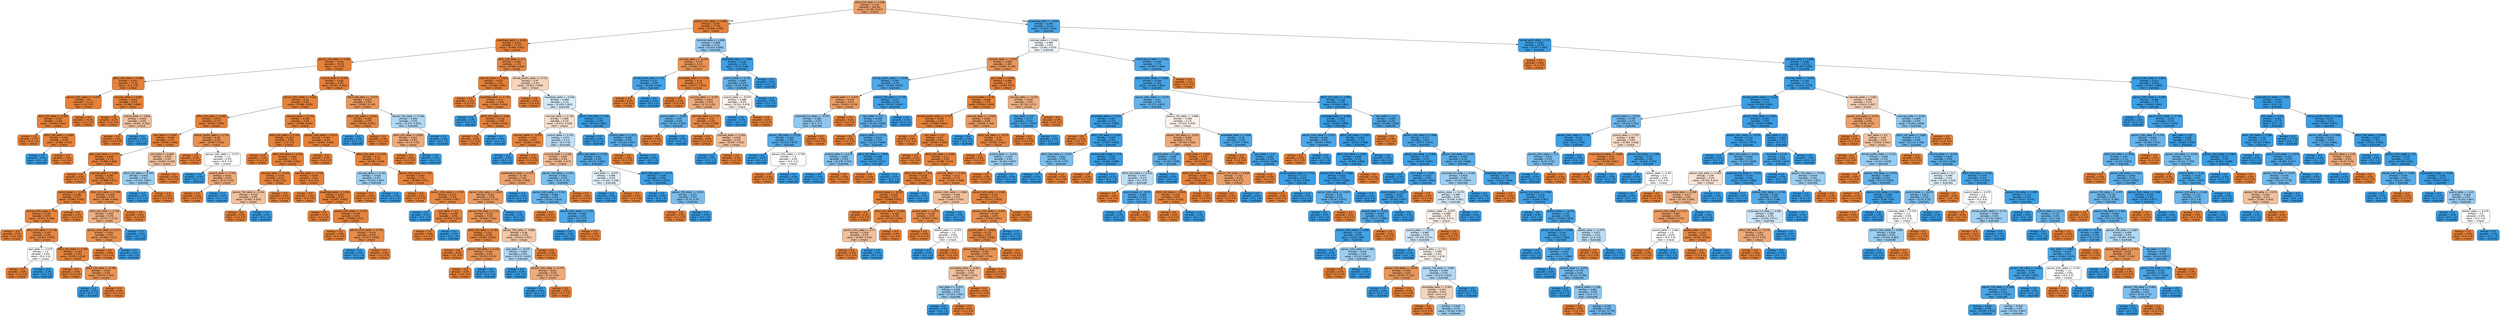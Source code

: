 digraph Tree {
node [shape=box, style="filled, rounded", color="black", fontname=helvetica] ;
edge [fontname=helvetica] ;
0 [label="ttlfull_245_delta <= 0.828\nentropy = 0.735\nsamples = 100.0%\nvalue = [0.793, 0.207]\nclass = unique", fillcolor="#eca26d"] ;
1 [label="person_245c_delta <= 0.884\nentropy = 0.042\nsamples = 77.9%\nvalue = [0.995, 0.005]\nclass = unique", fillcolor="#e5823a"] ;
0 -> 1 [labeldistance=2.5, labelangle=45, headlabel="True"] ;
2 [label="exactDate_delta <= 0.656\nentropy = 0.012\nsamples = 77.5%\nvalue = [0.999, 0.001]\nclass = unique", fillcolor="#e58139"] ;
1 -> 2 ;
3 [label="person_100_delta <= 0.926\nentropy = 0.003\nsamples = 76.3%\nvalue = [1.0, 0.0]\nclass = unique", fillcolor="#e58139"] ;
2 -> 3 ;
4 [label="ttlfull_245_delta <= 0.806\nentropy = 0.001\nsamples = 71.3%\nvalue = [1.0, 0.0]\nclass = unique", fillcolor="#e58139"] ;
3 -> 4 ;
5 [label="person_245c_delta <= -0.075\nentropy = 0.0\nsamples = 71.1%\nvalue = [1.0, 0.0]\nclass = unique", fillcolor="#e58139"] ;
4 -> 5 ;
6 [label="ttlfull_245_delta <= 0.681\nentropy = 0.007\nsamples = 0.8%\nvalue = [0.999, 0.001]\nclass = unique", fillcolor="#e58139"] ;
5 -> 6 ;
7 [label="entropy = 0.0\nsamples = 0.7%\nvalue = [1.0, 0.0]\nclass = unique", fillcolor="#e58139"] ;
6 -> 7 ;
8 [label="ttlfull_245_delta <= 0.682\nentropy = 0.091\nsamples = 0.0%\nvalue = [0.988, 0.012]\nclass = unique", fillcolor="#e5823b"] ;
6 -> 8 ;
9 [label="entropy = 0.0\nsamples = 0.0%\nvalue = [0.0, 1.0]\nclass = duplicate", fillcolor="#399de5"] ;
8 -> 9 ;
10 [label="entropy = 0.0\nsamples = 0.0%\nvalue = [1.0, 0.0]\nclass = unique", fillcolor="#e58139"] ;
8 -> 10 ;
11 [label="entropy = 0.0\nsamples = 70.3%\nvalue = [1.0, 0.0]\nclass = unique", fillcolor="#e58139"] ;
5 -> 11 ;
12 [label="volumes_delta <= 0.967\nentropy = 0.073\nsamples = 0.2%\nvalue = [0.991, 0.009]\nclass = unique", fillcolor="#e5823b"] ;
4 -> 12 ;
13 [label="entropy = 0.0\nsamples = 0.2%\nvalue = [1.0, 0.0]\nclass = unique", fillcolor="#e58139"] ;
12 -> 13 ;
14 [label="pubinit_delta <= 0.844\nentropy = 0.918\nsamples = 0.0%\nvalue = [0.667, 0.333]\nclass = unique", fillcolor="#f2c09c"] ;
12 -> 14 ;
15 [label="entropy = 0.0\nsamples = 0.0%\nvalue = [1.0, 0.0]\nclass = unique", fillcolor="#e58139"] ;
14 -> 15 ;
16 [label="entropy = 0.0\nsamples = 0.0%\nvalue = [0.0, 1.0]\nclass = duplicate", fillcolor="#399de5"] ;
14 -> 16 ;
17 [label="musicid_delta <= 0.875\nentropy = 0.026\nsamples = 5.0%\nvalue = [0.997, 0.003]\nclass = unique", fillcolor="#e5813a"] ;
3 -> 17 ;
18 [label="person_245c_delta <= 0.433\nentropy = 0.02\nsamples = 5.0%\nvalue = [0.998, 0.002]\nclass = unique", fillcolor="#e58139"] ;
17 -> 18 ;
19 [label="ttlfull_245_delta <= 0.805\nentropy = 0.075\nsamples = 0.7%\nvalue = [0.991, 0.009]\nclass = unique", fillcolor="#e5823b"] ;
18 -> 19 ;
20 [label="part_delta <= 0.764\nentropy = 0.046\nsamples = 0.7%\nvalue = [0.995, 0.005]\nclass = unique", fillcolor="#e5823a"] ;
19 -> 20 ;
21 [label="ttlfull_245_delta <= 0.747\nentropy = 0.035\nsamples = 0.7%\nvalue = [0.996, 0.004]\nclass = unique", fillcolor="#e5813a"] ;
20 -> 21 ;
22 [label="entropy = 0.0\nsamples = 0.5%\nvalue = [1.0, 0.0]\nclass = unique", fillcolor="#e58139"] ;
21 -> 22 ;
23 [label="volumes_delta <= 0.967\nentropy = 0.092\nsamples = 0.2%\nvalue = [0.988, 0.012]\nclass = unique", fillcolor="#e5823b"] ;
21 -> 23 ;
24 [label="pubinit_delta <= -0.075\nentropy = 0.046\nsamples = 0.2%\nvalue = [0.995, 0.005]\nclass = unique", fillcolor="#e5823a"] ;
23 -> 24 ;
25 [label="format_prefix_delta <= 0.5\nentropy = 0.185\nsamples = 0.0%\nvalue = [0.972, 0.028]\nclass = unique", fillcolor="#e6853f"] ;
24 -> 25 ;
26 [label="entropy = 0.0\nsamples = 0.0%\nvalue = [1.0, 0.0]\nclass = unique", fillcolor="#e58139"] ;
25 -> 26 ;
27 [label="ttlfull_245_delta <= 0.748\nentropy = 0.297\nsamples = 0.0%\nvalue = [0.947, 0.053]\nclass = unique", fillcolor="#e68844"] ;
25 -> 27 ;
28 [label="part_delta <= -0.075\nentropy = 1.0\nsamples = 0.0%\nvalue = [0.5, 0.5]\nclass = unique", fillcolor="#ffffff"] ;
27 -> 28 ;
29 [label="entropy = 0.0\nsamples = 0.0%\nvalue = [1.0, 0.0]\nclass = unique", fillcolor="#e58139"] ;
28 -> 29 ;
30 [label="entropy = 0.0\nsamples = 0.0%\nvalue = [0.0, 1.0]\nclass = duplicate", fillcolor="#399de5"] ;
28 -> 30 ;
31 [label="ttlfull_245_delta <= 0.794\nentropy = 0.183\nsamples = 0.0%\nvalue = [0.972, 0.028]\nclass = unique", fillcolor="#e6853f"] ;
27 -> 31 ;
32 [label="entropy = 0.0\nsamples = 0.0%\nvalue = [1.0, 0.0]\nclass = unique", fillcolor="#e58139"] ;
31 -> 32 ;
33 [label="ttlfull_245_delta <= 0.795\nentropy = 0.544\nsamples = 0.0%\nvalue = [0.875, 0.125]\nclass = unique", fillcolor="#e99355"] ;
31 -> 33 ;
34 [label="entropy = 0.0\nsamples = 0.0%\nvalue = [0.0, 1.0]\nclass = duplicate", fillcolor="#399de5"] ;
33 -> 34 ;
35 [label="entropy = 0.0\nsamples = 0.0%\nvalue = [1.0, 0.0]\nclass = unique", fillcolor="#e58139"] ;
33 -> 35 ;
36 [label="entropy = 0.0\nsamples = 0.2%\nvalue = [1.0, 0.0]\nclass = unique", fillcolor="#e58139"] ;
24 -> 36 ;
37 [label="ttlfull_245_delta <= 0.769\nentropy = 0.449\nsamples = 0.0%\nvalue = [0.906, 0.094]\nclass = unique", fillcolor="#e88e4d"] ;
23 -> 37 ;
38 [label="ttlfull_245_delta <= 0.765\nentropy = 0.845\nsamples = 0.0%\nvalue = [0.727, 0.273]\nclass = unique", fillcolor="#efb083"] ;
37 -> 38 ;
39 [label="person_245c_delta <= 0.417\nentropy = 0.503\nsamples = 0.0%\nvalue = [0.889, 0.111]\nclass = unique", fillcolor="#e89152"] ;
38 -> 39 ;
40 [label="entropy = 0.0\nsamples = 0.0%\nvalue = [1.0, 0.0]\nclass = unique", fillcolor="#e58139"] ;
39 -> 40 ;
41 [label="entropy = 0.0\nsamples = 0.0%\nvalue = [0.0, 1.0]\nclass = duplicate", fillcolor="#399de5"] ;
39 -> 41 ;
42 [label="entropy = 0.0\nsamples = 0.0%\nvalue = [0.0, 1.0]\nclass = duplicate", fillcolor="#399de5"] ;
38 -> 42 ;
43 [label="entropy = 0.0\nsamples = 0.0%\nvalue = [1.0, 0.0]\nclass = unique", fillcolor="#e58139"] ;
37 -> 43 ;
44 [label="part_delta <= 0.806\nentropy = 0.918\nsamples = 0.0%\nvalue = [0.667, 0.333]\nclass = unique", fillcolor="#f2c09c"] ;
20 -> 44 ;
45 [label="ttlfull_245_delta <= 0.705\nentropy = 0.918\nsamples = 0.0%\nvalue = [0.333, 0.667]\nclass = duplicate", fillcolor="#9ccef2"] ;
44 -> 45 ;
46 [label="entropy = 0.0\nsamples = 0.0%\nvalue = [0.0, 1.0]\nclass = duplicate", fillcolor="#399de5"] ;
45 -> 46 ;
47 [label="entropy = 0.0\nsamples = 0.0%\nvalue = [1.0, 0.0]\nclass = unique", fillcolor="#e58139"] ;
45 -> 47 ;
48 [label="entropy = 0.0\nsamples = 0.0%\nvalue = [1.0, 0.0]\nclass = unique", fillcolor="#e58139"] ;
44 -> 48 ;
49 [label="format_postfix_delta <= 0.714\nentropy = 0.48\nsamples = 0.0%\nvalue = [0.897, 0.103]\nclass = unique", fillcolor="#e89050"] ;
19 -> 49 ;
50 [label="entropy = 0.0\nsamples = 0.0%\nvalue = [1.0, 0.0]\nclass = unique", fillcolor="#e58139"] ;
49 -> 50 ;
51 [label="person_245c_delta <= -0.075\nentropy = 1.0\nsamples = 0.0%\nvalue = [0.5, 0.5]\nclass = unique", fillcolor="#ffffff"] ;
49 -> 51 ;
52 [label="entropy = 0.0\nsamples = 0.0%\nvalue = [0.0, 1.0]\nclass = duplicate", fillcolor="#399de5"] ;
51 -> 52 ;
53 [label="pubinit_delta <= 0.754\nentropy = 0.811\nsamples = 0.0%\nvalue = [0.75, 0.25]\nclass = unique", fillcolor="#eeab7b"] ;
51 -> 53 ;
54 [label="entropy = 0.0\nsamples = 0.0%\nvalue = [1.0, 0.0]\nclass = unique", fillcolor="#e58139"] ;
53 -> 54 ;
55 [label="entropy = 0.0\nsamples = 0.0%\nvalue = [0.0, 1.0]\nclass = duplicate", fillcolor="#399de5"] ;
53 -> 55 ;
56 [label="volumes_delta <= 0.744\nentropy = 0.009\nsamples = 4.3%\nvalue = [0.999, 0.001]\nclass = unique", fillcolor="#e58139"] ;
18 -> 56 ;
57 [label="ttlfull_245_delta <= 0.756\nentropy = 0.003\nsamples = 3.9%\nvalue = [1.0, 0.0]\nclass = unique", fillcolor="#e58139"] ;
56 -> 57 ;
58 [label="entropy = 0.0\nsamples = 2.3%\nvalue = [1.0, 0.0]\nclass = unique", fillcolor="#e58139"] ;
57 -> 58 ;
59 [label="ttlfull_245_delta <= 0.756\nentropy = 0.007\nsamples = 1.6%\nvalue = [0.999, 0.001]\nclass = unique", fillcolor="#e58139"] ;
57 -> 59 ;
60 [label="volumes_delta <= -0.025\nentropy = 0.141\nsamples = 0.0%\nvalue = [0.98, 0.02]\nclass = unique", fillcolor="#e6843d"] ;
59 -> 60 ;
61 [label="person_700_delta <= 0.254\nentropy = 0.918\nsamples = 0.0%\nvalue = [0.667, 0.333]\nclass = unique", fillcolor="#f2c09c"] ;
60 -> 61 ;
62 [label="entropy = 0.0\nsamples = 0.0%\nvalue = [1.0, 0.0]\nclass = unique", fillcolor="#e58139"] ;
61 -> 62 ;
63 [label="entropy = 0.0\nsamples = 0.0%\nvalue = [0.0, 1.0]\nclass = duplicate", fillcolor="#399de5"] ;
61 -> 63 ;
64 [label="entropy = 0.0\nsamples = 0.0%\nvalue = [1.0, 0.0]\nclass = unique", fillcolor="#e58139"] ;
60 -> 64 ;
65 [label="volumes_delta <= 0.728\nentropy = 0.004\nsamples = 1.6%\nvalue = [1.0, 0.0]\nclass = unique", fillcolor="#e58139"] ;
59 -> 65 ;
66 [label="entropy = 0.0\nsamples = 1.4%\nvalue = [1.0, 0.0]\nclass = unique", fillcolor="#e58139"] ;
65 -> 66 ;
67 [label="exactDate_delta <= 0.594\nentropy = 0.027\nsamples = 0.2%\nvalue = [0.997, 0.003]\nclass = unique", fillcolor="#e5813a"] ;
65 -> 67 ;
68 [label="entropy = 0.0\nsamples = 0.1%\nvalue = [1.0, 0.0]\nclass = unique", fillcolor="#e58139"] ;
67 -> 68 ;
69 [label="person_245c_delta <= 0.712\nentropy = 0.108\nsamples = 0.0%\nvalue = [0.986, 0.014]\nclass = unique", fillcolor="#e5833c"] ;
67 -> 69 ;
70 [label="entropy = 0.0\nsamples = 0.0%\nvalue = [1.0, 0.0]\nclass = unique", fillcolor="#e58139"] ;
69 -> 70 ;
71 [label="person_245c_delta <= 0.715\nentropy = 0.414\nsamples = 0.0%\nvalue = [0.917, 0.083]\nclass = unique", fillcolor="#e78c4b"] ;
69 -> 71 ;
72 [label="entropy = 0.0\nsamples = 0.0%\nvalue = [0.0, 1.0]\nclass = duplicate", fillcolor="#399de5"] ;
71 -> 72 ;
73 [label="entropy = 0.0\nsamples = 0.0%\nvalue = [1.0, 0.0]\nclass = unique", fillcolor="#e58139"] ;
71 -> 73 ;
74 [label="person_245c_delta <= 0.672\nentropy = 0.052\nsamples = 0.4%\nvalue = [0.994, 0.006]\nclass = unique", fillcolor="#e5823a"] ;
56 -> 74 ;
75 [label="entropy = 0.0\nsamples = 0.3%\nvalue = [1.0, 0.0]\nclass = unique", fillcolor="#e58139"] ;
74 -> 75 ;
76 [label="ttlfull_245_delta <= 0.552\nentropy = 0.13\nsamples = 0.1%\nvalue = [0.982, 0.018]\nclass = unique", fillcolor="#e5833d"] ;
74 -> 76 ;
77 [label="volumes_delta <= 0.764\nentropy = 0.918\nsamples = 0.0%\nvalue = [0.333, 0.667]\nclass = duplicate", fillcolor="#9ccef2"] ;
76 -> 77 ;
78 [label="entropy = 0.0\nsamples = 0.0%\nvalue = [1.0, 0.0]\nclass = unique", fillcolor="#e58139"] ;
77 -> 78 ;
79 [label="entropy = 0.0\nsamples = 0.0%\nvalue = [0.0, 1.0]\nclass = duplicate", fillcolor="#399de5"] ;
77 -> 79 ;
80 [label="person_245c_delta <= 0.762\nentropy = 0.087\nsamples = 0.1%\nvalue = [0.989, 0.011]\nclass = unique", fillcolor="#e5823b"] ;
76 -> 80 ;
81 [label="entropy = 0.0\nsamples = 0.1%\nvalue = [1.0, 0.0]\nclass = unique", fillcolor="#e58139"] ;
80 -> 81 ;
82 [label="person_245c_delta <= 0.763\nentropy = 0.332\nsamples = 0.0%\nvalue = [0.939, 0.061]\nclass = unique", fillcolor="#e78946"] ;
80 -> 82 ;
83 [label="entropy = 0.0\nsamples = 0.0%\nvalue = [0.0, 1.0]\nclass = duplicate", fillcolor="#399de5"] ;
82 -> 83 ;
84 [label="part_delta <= 0.5\nentropy = 0.149\nsamples = 0.0%\nvalue = [0.979, 0.021]\nclass = unique", fillcolor="#e6843d"] ;
82 -> 84 ;
85 [label="entropy = 0.0\nsamples = 0.0%\nvalue = [1.0, 0.0]\nclass = unique", fillcolor="#e58139"] ;
84 -> 85 ;
86 [label="entropy = 0.0\nsamples = 0.0%\nvalue = [0.0, 1.0]\nclass = duplicate", fillcolor="#399de5"] ;
84 -> 86 ;
87 [label="ttlfull_246_delta <= -0.075\nentropy = 0.607\nsamples = 0.0%\nvalue = [0.851, 0.149]\nclass = unique", fillcolor="#ea975c"] ;
17 -> 87 ;
88 [label="ttlfull_245_delta <= 0.641\nentropy = 0.292\nsamples = 0.0%\nvalue = [0.949, 0.051]\nclass = unique", fillcolor="#e68844"] ;
87 -> 88 ;
89 [label="entropy = 0.0\nsamples = 0.0%\nvalue = [0.0, 1.0]\nclass = duplicate", fillcolor="#399de5"] ;
88 -> 89 ;
90 [label="entropy = 0.0\nsamples = 0.0%\nvalue = [1.0, 0.0]\nclass = unique", fillcolor="#e58139"] ;
88 -> 90 ;
91 [label="person_700_delta <= 0.298\nentropy = 0.954\nsamples = 0.0%\nvalue = [0.375, 0.625]\nclass = duplicate", fillcolor="#b0d8f5"] ;
87 -> 91 ;
92 [label="ttlfull_245_delta <= 0.826\nentropy = 0.811\nsamples = 0.0%\nvalue = [0.75, 0.25]\nclass = unique", fillcolor="#eeab7b"] ;
91 -> 92 ;
93 [label="entropy = 0.0\nsamples = 0.0%\nvalue = [1.0, 0.0]\nclass = unique", fillcolor="#e58139"] ;
92 -> 93 ;
94 [label="entropy = 0.0\nsamples = 0.0%\nvalue = [0.0, 1.0]\nclass = duplicate", fillcolor="#399de5"] ;
92 -> 94 ;
95 [label="entropy = 0.0\nsamples = 0.0%\nvalue = [0.0, 1.0]\nclass = duplicate", fillcolor="#399de5"] ;
91 -> 95 ;
96 [label="ttlfull_245_delta <= 0.7\nentropy = 0.302\nsamples = 1.2%\nvalue = [0.946, 0.054]\nclass = unique", fillcolor="#e68844"] ;
2 -> 96 ;
97 [label="volumes_delta <= 0.933\nentropy = 0.015\nsamples = 1.0%\nvalue = [0.999, 0.001]\nclass = unique", fillcolor="#e58139"] ;
96 -> 97 ;
98 [label="entropy = 0.0\nsamples = 1.0%\nvalue = [1.0, 0.0]\nclass = unique", fillcolor="#e58139"] ;
97 -> 98 ;
99 [label="exactDate_delta <= 0.719\nentropy = 0.27\nsamples = 0.0%\nvalue = [0.954, 0.046]\nclass = unique", fillcolor="#e68743"] ;
97 -> 99 ;
100 [label="entropy = 0.0\nsamples = 0.0%\nvalue = [0.0, 1.0]\nclass = duplicate", fillcolor="#399de5"] ;
99 -> 100 ;
101 [label="ttlfull_245_delta <= 0.66\nentropy = 0.118\nsamples = 0.0%\nvalue = [0.984, 0.016]\nclass = unique", fillcolor="#e5833c"] ;
99 -> 101 ;
102 [label="entropy = 0.0\nsamples = 0.0%\nvalue = [1.0, 0.0]\nclass = unique", fillcolor="#e58139"] ;
101 -> 102 ;
103 [label="entropy = 0.0\nsamples = 0.0%\nvalue = [0.0, 1.0]\nclass = duplicate", fillcolor="#399de5"] ;
101 -> 103 ;
104 [label="format_postfix_delta <= 0.714\nentropy = 0.97\nsamples = 0.2%\nvalue = [0.601, 0.399]\nclass = unique", fillcolor="#f6d5bc"] ;
96 -> 104 ;
105 [label="entropy = 0.0\nsamples = 0.0%\nvalue = [1.0, 0.0]\nclass = unique", fillcolor="#e58139"] ;
104 -> 105 ;
106 [label="exactDate_delta <= 0.938\nentropy = 0.989\nsamples = 0.1%\nvalue = [0.439, 0.561]\nclass = duplicate", fillcolor="#d4eaf9"] ;
104 -> 106 ;
107 [label="volumes_delta <= 0.706\nentropy = 0.985\nsamples = 0.1%\nvalue = [0.572, 0.428]\nclass = unique", fillcolor="#f8dfcd"] ;
106 -> 107 ;
108 [label="volumes_delta <= -0.075\nentropy = 0.232\nsamples = 0.0%\nvalue = [0.962, 0.038]\nclass = unique", fillcolor="#e68641"] ;
107 -> 108 ;
109 [label="entropy = 0.0\nsamples = 0.0%\nvalue = [0.0, 1.0]\nclass = duplicate", fillcolor="#399de5"] ;
108 -> 109 ;
110 [label="entropy = 0.0\nsamples = 0.0%\nvalue = [1.0, 0.0]\nclass = unique", fillcolor="#e58139"] ;
108 -> 110 ;
111 [label="pubinit_delta <= 0.792\nentropy = 0.971\nsamples = 0.1%\nvalue = [0.4, 0.6]\nclass = duplicate", fillcolor="#bddef6"] ;
107 -> 111 ;
112 [label="musicid_delta <= 0.339\nentropy = 0.901\nsamples = 0.0%\nvalue = [0.683, 0.317]\nclass = unique", fillcolor="#f1bb95"] ;
111 -> 112 ;
113 [label="coordinate_E_delta <= 0.075\nentropy = 0.738\nsamples = 0.0%\nvalue = [0.792, 0.208]\nclass = unique", fillcolor="#eca26d"] ;
112 -> 113 ;
114 [label="person_245c_delta <= 0.819\nentropy = 0.667\nsamples = 0.0%\nvalue = [0.826, 0.174]\nclass = unique", fillcolor="#ea9c63"] ;
113 -> 114 ;
115 [label="person_700_delta <= 0.22\nentropy = 0.575\nsamples = 0.0%\nvalue = [0.864, 0.136]\nclass = unique", fillcolor="#e99558"] ;
114 -> 115 ;
116 [label="ttlfull_245_delta <= 0.783\nentropy = 0.211\nsamples = 0.0%\nvalue = [0.967, 0.033]\nclass = unique", fillcolor="#e68540"] ;
115 -> 116 ;
117 [label="entropy = 0.0\nsamples = 0.0%\nvalue = [1.0, 0.0]\nclass = unique", fillcolor="#e58139"] ;
116 -> 117 ;
118 [label="person_100_delta <= 0.434\nentropy = 0.544\nsamples = 0.0%\nvalue = [0.875, 0.125]\nclass = unique", fillcolor="#e99355"] ;
116 -> 118 ;
119 [label="entropy = 0.0\nsamples = 0.0%\nvalue = [1.0, 0.0]\nclass = unique", fillcolor="#e58139"] ;
118 -> 119 ;
120 [label="entropy = 0.0\nsamples = 0.0%\nvalue = [0.0, 1.0]\nclass = duplicate", fillcolor="#399de5"] ;
118 -> 120 ;
121 [label="person_700_delta <= 0.856\nentropy = 0.94\nsamples = 0.0%\nvalue = [0.643, 0.357]\nclass = unique", fillcolor="#f3c7a7"] ;
115 -> 121 ;
122 [label="part_delta <= -0.075\nentropy = 0.954\nsamples = 0.0%\nvalue = [0.375, 0.625]\nclass = duplicate", fillcolor="#b0d8f5"] ;
121 -> 122 ;
123 [label="entropy = 0.0\nsamples = 0.0%\nvalue = [0.0, 1.0]\nclass = duplicate", fillcolor="#399de5"] ;
122 -> 123 ;
124 [label="person_245c_delta <= 0.575\nentropy = 0.811\nsamples = 0.0%\nvalue = [0.75, 0.25]\nclass = unique", fillcolor="#eeab7b"] ;
122 -> 124 ;
125 [label="entropy = 0.0\nsamples = 0.0%\nvalue = [0.0, 1.0]\nclass = duplicate", fillcolor="#399de5"] ;
124 -> 125 ;
126 [label="entropy = 0.0\nsamples = 0.0%\nvalue = [1.0, 0.0]\nclass = unique", fillcolor="#e58139"] ;
124 -> 126 ;
127 [label="entropy = 0.0\nsamples = 0.0%\nvalue = [1.0, 0.0]\nclass = unique", fillcolor="#e58139"] ;
121 -> 127 ;
128 [label="entropy = 0.0\nsamples = 0.0%\nvalue = [0.0, 1.0]\nclass = duplicate", fillcolor="#399de5"] ;
114 -> 128 ;
129 [label="entropy = 0.0\nsamples = 0.0%\nvalue = [0.0, 1.0]\nclass = duplicate", fillcolor="#399de5"] ;
113 -> 129 ;
130 [label="person_700_delta <= 0.831\nentropy = 0.811\nsamples = 0.0%\nvalue = [0.25, 0.75]\nclass = duplicate", fillcolor="#7bbeee"] ;
112 -> 130 ;
131 [label="person_245c_delta <= 0.512\nentropy = 0.684\nsamples = 0.0%\nvalue = [0.182, 0.818]\nclass = duplicate", fillcolor="#65b3eb"] ;
130 -> 131 ;
132 [label="entropy = 0.0\nsamples = 0.0%\nvalue = [1.0, 0.0]\nclass = unique", fillcolor="#e58139"] ;
131 -> 132 ;
133 [label="person_245c_delta <= 0.755\nentropy = 0.469\nsamples = 0.0%\nvalue = [0.1, 0.9]\nclass = duplicate", fillcolor="#4fa8e8"] ;
131 -> 133 ;
134 [label="entropy = 0.0\nsamples = 0.0%\nvalue = [0.0, 1.0]\nclass = duplicate", fillcolor="#399de5"] ;
133 -> 134 ;
135 [label="entropy = 0.0\nsamples = 0.0%\nvalue = [1.0, 0.0]\nclass = unique", fillcolor="#e58139"] ;
133 -> 135 ;
136 [label="entropy = 0.0\nsamples = 0.0%\nvalue = [1.0, 0.0]\nclass = unique", fillcolor="#e58139"] ;
130 -> 136 ;
137 [label="ttlfull_245_delta <= 0.761\nentropy = 0.52\nsamples = 0.0%\nvalue = [0.117, 0.883]\nclass = duplicate", fillcolor="#53aae8"] ;
111 -> 137 ;
138 [label="part_delta <= -0.075\nentropy = 0.996\nsamples = 0.0%\nvalue = [0.462, 0.538]\nclass = duplicate", fillcolor="#e3f1fb"] ;
137 -> 138 ;
139 [label="entropy = 0.0\nsamples = 0.0%\nvalue = [0.0, 1.0]\nclass = duplicate", fillcolor="#399de5"] ;
138 -> 139 ;
140 [label="entropy = 0.0\nsamples = 0.0%\nvalue = [1.0, 0.0]\nclass = unique", fillcolor="#e58139"] ;
138 -> 140 ;
141 [label="ttlfull_246_delta <= -0.075\nentropy = 0.149\nsamples = 0.0%\nvalue = [0.021, 0.979]\nclass = duplicate", fillcolor="#3d9fe6"] ;
137 -> 141 ;
142 [label="entropy = 0.0\nsamples = 0.0%\nvalue = [0.0, 1.0]\nclass = duplicate", fillcolor="#399de5"] ;
141 -> 142 ;
143 [label="person_700_delta <= 0.253\nentropy = 0.811\nsamples = 0.0%\nvalue = [0.25, 0.75]\nclass = duplicate", fillcolor="#7bbeee"] ;
141 -> 143 ;
144 [label="entropy = 0.0\nsamples = 0.0%\nvalue = [1.0, 0.0]\nclass = unique", fillcolor="#e58139"] ;
143 -> 144 ;
145 [label="entropy = 0.0\nsamples = 0.0%\nvalue = [0.0, 1.0]\nclass = duplicate", fillcolor="#399de5"] ;
143 -> 145 ;
146 [label="person_100_delta <= 0.45\nentropy = 0.131\nsamples = 0.0%\nvalue = [0.018, 0.982]\nclass = duplicate", fillcolor="#3d9fe5"] ;
106 -> 146 ;
147 [label="entropy = 0.0\nsamples = 0.0%\nvalue = [0.0, 1.0]\nclass = duplicate", fillcolor="#399de5"] ;
146 -> 147 ;
148 [label="musicid_delta <= 0.571\nentropy = 0.592\nsamples = 0.0%\nvalue = [0.143, 0.857]\nclass = duplicate", fillcolor="#5aade9"] ;
146 -> 148 ;
149 [label="entropy = 0.0\nsamples = 0.0%\nvalue = [1.0, 0.0]\nclass = unique", fillcolor="#e58139"] ;
148 -> 149 ;
150 [label="entropy = 0.0\nsamples = 0.0%\nvalue = [0.0, 1.0]\nclass = duplicate", fillcolor="#399de5"] ;
148 -> 150 ;
151 [label="volumes_delta <= 0.836\nentropy = 0.898\nsamples = 0.4%\nvalue = [0.314, 0.686]\nclass = duplicate", fillcolor="#94caf1"] ;
1 -> 151 ;
152 [label="volumes_delta <= -0.075\nentropy = 0.575\nsamples = 0.1%\nvalue = [0.863, 0.137]\nclass = unique", fillcolor="#e99558"] ;
151 -> 152 ;
153 [label="format_prefix_delta <= 0.5\nentropy = 0.31\nsamples = 0.0%\nvalue = [0.056, 0.944]\nclass = duplicate", fillcolor="#45a3e7"] ;
152 -> 153 ;
154 [label="entropy = 0.0\nsamples = 0.0%\nvalue = [1.0, 0.0]\nclass = unique", fillcolor="#e58139"] ;
153 -> 154 ;
155 [label="entropy = 0.0\nsamples = 0.0%\nvalue = [0.0, 1.0]\nclass = duplicate", fillcolor="#399de5"] ;
153 -> 155 ;
156 [label="exactDate_delta <= 0.719\nentropy = 0.16\nsamples = 0.1%\nvalue = [0.977, 0.023]\nclass = unique", fillcolor="#e6843e"] ;
152 -> 156 ;
157 [label="entropy = 0.0\nsamples = 0.1%\nvalue = [1.0, 0.0]\nclass = unique", fillcolor="#e58139"] ;
156 -> 157 ;
158 [label="volumes_delta <= -0.025\nentropy = 0.811\nsamples = 0.0%\nvalue = [0.75, 0.25]\nclass = unique", fillcolor="#eeab7b"] ;
156 -> 158 ;
159 [label="pubinit_delta <= 0.696\nentropy = 0.65\nsamples = 0.0%\nvalue = [0.167, 0.833]\nclass = duplicate", fillcolor="#61b1ea"] ;
158 -> 159 ;
160 [label="entropy = 0.0\nsamples = 0.0%\nvalue = [1.0, 0.0]\nclass = unique", fillcolor="#e58139"] ;
159 -> 160 ;
161 [label="entropy = 0.0\nsamples = 0.0%\nvalue = [0.0, 1.0]\nclass = duplicate", fillcolor="#399de5"] ;
159 -> 161 ;
162 [label="volumes_delta <= 0.727\nentropy = 0.31\nsamples = 0.0%\nvalue = [0.944, 0.056]\nclass = unique", fillcolor="#e78845"] ;
158 -> 162 ;
163 [label="entropy = 0.0\nsamples = 0.0%\nvalue = [1.0, 0.0]\nclass = unique", fillcolor="#e58139"] ;
162 -> 163 ;
164 [label="volumes_delta <= 0.764\nentropy = 0.918\nsamples = 0.0%\nvalue = [0.667, 0.333]\nclass = unique", fillcolor="#f2c09c"] ;
162 -> 164 ;
165 [label="entropy = 0.0\nsamples = 0.0%\nvalue = [0.0, 1.0]\nclass = duplicate", fillcolor="#399de5"] ;
164 -> 165 ;
166 [label="entropy = 0.0\nsamples = 0.0%\nvalue = [1.0, 0.0]\nclass = unique", fillcolor="#e58139"] ;
164 -> 166 ;
167 [label="exactDate_delta <= 0.656\nentropy = 0.142\nsamples = 0.3%\nvalue = [0.02, 0.98]\nclass = duplicate", fillcolor="#3d9fe6"] ;
151 -> 167 ;
168 [label="pubinit_delta <= 0.725\nentropy = 0.681\nsamples = 0.0%\nvalue = [0.18, 0.82]\nclass = duplicate", fillcolor="#65b3eb"] ;
167 -> 168 ;
169 [label="pubinit_delta <= -0.075\nentropy = 0.998\nsamples = 0.0%\nvalue = [0.524, 0.476]\nclass = unique", fillcolor="#fdf4ed"] ;
168 -> 169 ;
170 [label="entropy = 0.0\nsamples = 0.0%\nvalue = [0.0, 1.0]\nclass = duplicate", fillcolor="#399de5"] ;
169 -> 170 ;
171 [label="entropy = 0.0\nsamples = 0.0%\nvalue = [1.0, 0.0]\nclass = unique", fillcolor="#e58139"] ;
169 -> 171 ;
172 [label="entropy = 0.0\nsamples = 0.0%\nvalue = [0.0, 1.0]\nclass = duplicate", fillcolor="#399de5"] ;
168 -> 172 ;
173 [label="entropy = 0.0\nsamples = 0.2%\nvalue = [0.0, 1.0]\nclass = duplicate", fillcolor="#399de5"] ;
167 -> 173 ;
174 [label="exactDate_delta <= 0.656\nentropy = 0.409\nsamples = 22.1%\nvalue = [0.082, 0.918]\nclass = duplicate", fillcolor="#4ba6e7"] ;
0 -> 174 [labeldistance=2.5, labelangle=-45, headlabel="False"] ;
175 [label="volumes_delta <= 0.944\nentropy = 0.999\nsamples = 3.5%\nvalue = [0.481, 0.519]\nclass = duplicate", fillcolor="#f1f8fd"] ;
174 -> 175 ;
176 [label="volumes_delta <= -0.075\nentropy = 0.583\nsamples = 1.8%\nvalue = [0.861, 0.139]\nclass = unique", fillcolor="#e99559"] ;
175 -> 176 ;
177 [label="format_postfix_delta <= 0.548\nentropy = 0.451\nsamples = 0.3%\nvalue = [0.095, 0.905]\nclass = duplicate", fillcolor="#4ea7e8"] ;
176 -> 177 ;
178 [label="pubinit_delta <= -0.075\nentropy = 0.679\nsamples = 0.0%\nvalue = [0.821, 0.179]\nclass = unique", fillcolor="#eb9d64"] ;
177 -> 178 ;
179 [label="corporate_full_delta <= -0.075\nentropy = 0.881\nsamples = 0.0%\nvalue = [0.3, 0.7]\nclass = duplicate", fillcolor="#8ec7f0"] ;
178 -> 179 ;
180 [label="person_700_delta <= 0.229\nentropy = 0.544\nsamples = 0.0%\nvalue = [0.125, 0.875]\nclass = duplicate", fillcolor="#55abe9"] ;
179 -> 180 ;
181 [label="entropy = 0.0\nsamples = 0.0%\nvalue = [0.0, 1.0]\nclass = duplicate", fillcolor="#399de5"] ;
180 -> 181 ;
182 [label="person_245c_delta <= 0.756\nentropy = 1.0\nsamples = 0.0%\nvalue = [0.5, 0.5]\nclass = unique", fillcolor="#ffffff"] ;
180 -> 182 ;
183 [label="entropy = 0.0\nsamples = 0.0%\nvalue = [1.0, 0.0]\nclass = unique", fillcolor="#e58139"] ;
182 -> 183 ;
184 [label="entropy = 0.0\nsamples = 0.0%\nvalue = [0.0, 1.0]\nclass = duplicate", fillcolor="#399de5"] ;
182 -> 184 ;
185 [label="entropy = 0.0\nsamples = 0.0%\nvalue = [1.0, 0.0]\nclass = unique", fillcolor="#e58139"] ;
179 -> 185 ;
186 [label="entropy = 0.0\nsamples = 0.0%\nvalue = [1.0, 0.0]\nclass = unique", fillcolor="#e58139"] ;
178 -> 186 ;
187 [label="person_100_delta <= 0.709\nentropy = 0.227\nsamples = 0.2%\nvalue = [0.037, 0.963]\nclass = duplicate", fillcolor="#41a1e6"] ;
177 -> 187 ;
188 [label="isbn_delta <= 0.5\nentropy = 0.639\nsamples = 0.1%\nvalue = [0.162, 0.838]\nclass = duplicate", fillcolor="#5fb0ea"] ;
187 -> 188 ;
189 [label="entropy = 0.0\nsamples = 0.0%\nvalue = [1.0, 0.0]\nclass = unique", fillcolor="#e58139"] ;
188 -> 189 ;
190 [label="pubinit_delta <= 0.774\nentropy = 0.513\nsamples = 0.1%\nvalue = [0.114, 0.886]\nclass = duplicate", fillcolor="#53aae8"] ;
188 -> 190 ;
191 [label="pubinit_delta <= -0.075\nentropy = 0.852\nsamples = 0.0%\nvalue = [0.278, 0.722]\nclass = duplicate", fillcolor="#85c3ef"] ;
190 -> 191 ;
192 [label="entropy = 0.0\nsamples = 0.0%\nvalue = [0.0, 1.0]\nclass = duplicate", fillcolor="#399de5"] ;
191 -> 192 ;
193 [label="entropy = 0.0\nsamples = 0.0%\nvalue = [1.0, 0.0]\nclass = unique", fillcolor="#e58139"] ;
191 -> 193 ;
194 [label="ttlfull_245_delta <= 0.836\nentropy = 0.189\nsamples = 0.0%\nvalue = [0.029, 0.971]\nclass = duplicate", fillcolor="#3fa0e6"] ;
190 -> 194 ;
195 [label="entropy = 0.0\nsamples = 0.0%\nvalue = [1.0, 0.0]\nclass = unique", fillcolor="#e58139"] ;
194 -> 195 ;
196 [label="entropy = 0.0\nsamples = 0.0%\nvalue = [0.0, 1.0]\nclass = duplicate", fillcolor="#399de5"] ;
194 -> 196 ;
197 [label="entropy = 0.0\nsamples = 0.2%\nvalue = [0.0, 1.0]\nclass = duplicate", fillcolor="#399de5"] ;
187 -> 197 ;
198 [label="part_delta <= 0.949\nentropy = 0.084\nsamples = 1.5%\nvalue = [0.99, 0.01]\nclass = unique", fillcolor="#e5823b"] ;
176 -> 198 ;
199 [label="musicid_delta <= 0.45\nentropy = 0.056\nsamples = 1.5%\nvalue = [0.994, 0.006]\nclass = unique", fillcolor="#e5823a"] ;
198 -> 199 ;
200 [label="format_postfix_delta <= 0.714\nentropy = 0.035\nsamples = 1.5%\nvalue = [0.996, 0.004]\nclass = unique", fillcolor="#e5813a"] ;
199 -> 200 ;
201 [label="entropy = 0.0\nsamples = 0.8%\nvalue = [1.0, 0.0]\nclass = unique", fillcolor="#e58139"] ;
200 -> 201 ;
202 [label="isbn_delta <= 0.5\nentropy = 0.07\nsamples = 0.6%\nvalue = [0.992, 0.008]\nclass = unique", fillcolor="#e5823b"] ;
200 -> 202 ;
203 [label="entropy = 0.0\nsamples = 0.3%\nvalue = [1.0, 0.0]\nclass = unique", fillcolor="#e58139"] ;
202 -> 203 ;
204 [label="ttlfull_245_delta <= 0.962\nentropy = 0.11\nsamples = 0.4%\nvalue = [0.985, 0.015]\nclass = unique", fillcolor="#e5833c"] ;
202 -> 204 ;
205 [label="ttlfull_246_delta <= 0.9\nentropy = 0.032\nsamples = 0.3%\nvalue = [0.997, 0.003]\nclass = unique", fillcolor="#e5813a"] ;
204 -> 205 ;
206 [label="musicid_delta <= -0.025\nentropy = 0.018\nsamples = 0.3%\nvalue = [0.998, 0.002]\nclass = unique", fillcolor="#e58139"] ;
205 -> 206 ;
207 [label="entropy = 0.0\nsamples = 0.3%\nvalue = [1.0, 0.0]\nclass = unique", fillcolor="#e58139"] ;
206 -> 207 ;
208 [label="ttlfull_245_delta <= 0.833\nentropy = 0.165\nsamples = 0.0%\nvalue = [0.976, 0.024]\nclass = unique", fillcolor="#e6843e"] ;
206 -> 208 ;
209 [label="person_245c_delta <= 0.77\nentropy = 0.918\nsamples = 0.0%\nvalue = [0.667, 0.333]\nclass = unique", fillcolor="#f2c09c"] ;
208 -> 209 ;
210 [label="entropy = 0.0\nsamples = 0.0%\nvalue = [1.0, 0.0]\nclass = unique", fillcolor="#e58139"] ;
209 -> 210 ;
211 [label="entropy = 0.0\nsamples = 0.0%\nvalue = [0.0, 1.0]\nclass = duplicate", fillcolor="#399de5"] ;
209 -> 211 ;
212 [label="entropy = 0.0\nsamples = 0.0%\nvalue = [1.0, 0.0]\nclass = unique", fillcolor="#e58139"] ;
208 -> 212 ;
213 [label="entropy = 0.0\nsamples = 0.0%\nvalue = [0.0, 1.0]\nclass = duplicate", fillcolor="#399de5"] ;
205 -> 213 ;
214 [label="volumes_delta <= -0.025\nentropy = 0.32\nsamples = 0.1%\nvalue = [0.942, 0.058]\nclass = unique", fillcolor="#e78945"] ;
204 -> 214 ;
215 [label="person_245c_delta <= 0.869\nentropy = 0.918\nsamples = 0.0%\nvalue = [0.667, 0.333]\nclass = unique", fillcolor="#f2c09c"] ;
214 -> 215 ;
216 [label="pubinit_delta <= 0.975\nentropy = 0.439\nsamples = 0.0%\nvalue = [0.909, 0.091]\nclass = unique", fillcolor="#e88e4d"] ;
215 -> 216 ;
217 [label="entropy = 0.0\nsamples = 0.0%\nvalue = [1.0, 0.0]\nclass = unique", fillcolor="#e58139"] ;
216 -> 217 ;
218 [label="edition_delta <= -0.075\nentropy = 1.0\nsamples = 0.0%\nvalue = [0.5, 0.5]\nclass = unique", fillcolor="#ffffff"] ;
216 -> 218 ;
219 [label="entropy = 0.0\nsamples = 0.0%\nvalue = [0.0, 1.0]\nclass = duplicate", fillcolor="#399de5"] ;
218 -> 219 ;
220 [label="entropy = 0.0\nsamples = 0.0%\nvalue = [1.0, 0.0]\nclass = unique", fillcolor="#e58139"] ;
218 -> 220 ;
221 [label="entropy = 0.0\nsamples = 0.0%\nvalue = [0.0, 1.0]\nclass = duplicate", fillcolor="#399de5"] ;
215 -> 221 ;
222 [label="person_245c_delta <= 0.651\nentropy = 0.187\nsamples = 0.1%\nvalue = [0.971, 0.029]\nclass = unique", fillcolor="#e6853f"] ;
214 -> 222 ;
223 [label="person_245c_delta <= 0.647\nentropy = 0.439\nsamples = 0.0%\nvalue = [0.909, 0.091]\nclass = unique", fillcolor="#e88e4d"] ;
222 -> 223 ;
224 [label="pubinit_delta <= -0.025\nentropy = 0.276\nsamples = 0.0%\nvalue = [0.952, 0.048]\nclass = unique", fillcolor="#e68743"] ;
223 -> 224 ;
225 [label="person_245c_delta <= 0.265\nentropy = 0.567\nsamples = 0.0%\nvalue = [0.867, 0.133]\nclass = unique", fillcolor="#e99457"] ;
224 -> 225 ;
226 [label="exactDate_delta <= 0.562\nentropy = 0.918\nsamples = 0.0%\nvalue = [0.667, 0.333]\nclass = unique", fillcolor="#f2c09c"] ;
225 -> 226 ;
227 [label="part_delta <= -0.075\nentropy = 0.918\nsamples = 0.0%\nvalue = [0.333, 0.667]\nclass = duplicate", fillcolor="#9ccef2"] ;
226 -> 227 ;
228 [label="entropy = 0.0\nsamples = 0.0%\nvalue = [0.0, 1.0]\nclass = duplicate", fillcolor="#399de5"] ;
227 -> 228 ;
229 [label="entropy = 0.0\nsamples = 0.0%\nvalue = [1.0, 0.0]\nclass = unique", fillcolor="#e58139"] ;
227 -> 229 ;
230 [label="entropy = 0.0\nsamples = 0.0%\nvalue = [1.0, 0.0]\nclass = unique", fillcolor="#e58139"] ;
226 -> 230 ;
231 [label="entropy = 0.0\nsamples = 0.0%\nvalue = [1.0, 0.0]\nclass = unique", fillcolor="#e58139"] ;
225 -> 231 ;
232 [label="entropy = 0.0\nsamples = 0.0%\nvalue = [1.0, 0.0]\nclass = unique", fillcolor="#e58139"] ;
224 -> 232 ;
233 [label="entropy = 0.0\nsamples = 0.0%\nvalue = [0.0, 1.0]\nclass = duplicate", fillcolor="#399de5"] ;
223 -> 233 ;
234 [label="entropy = 0.0\nsamples = 0.0%\nvalue = [1.0, 0.0]\nclass = unique", fillcolor="#e58139"] ;
222 -> 234 ;
235 [label="volumes_delta <= -0.025\nentropy = 0.643\nsamples = 0.0%\nvalue = [0.836, 0.164]\nclass = unique", fillcolor="#ea9a60"] ;
199 -> 235 ;
236 [label="entropy = 0.0\nsamples = 0.0%\nvalue = [0.0, 1.0]\nclass = duplicate", fillcolor="#399de5"] ;
235 -> 236 ;
237 [label="ttlfull_246_delta <= -0.075\nentropy = 0.25\nsamples = 0.0%\nvalue = [0.958, 0.042]\nclass = unique", fillcolor="#e68642"] ;
235 -> 237 ;
238 [label="entropy = 0.0\nsamples = 0.0%\nvalue = [1.0, 0.0]\nclass = unique", fillcolor="#e58139"] ;
237 -> 238 ;
239 [label="pubinit_delta <= -0.075\nentropy = 0.918\nsamples = 0.0%\nvalue = [0.333, 0.667]\nclass = duplicate", fillcolor="#9ccef2"] ;
237 -> 239 ;
240 [label="entropy = 0.0\nsamples = 0.0%\nvalue = [1.0, 0.0]\nclass = unique", fillcolor="#e58139"] ;
239 -> 240 ;
241 [label="entropy = 0.0\nsamples = 0.0%\nvalue = [0.0, 1.0]\nclass = duplicate", fillcolor="#399de5"] ;
239 -> 241 ;
242 [label="volumes_delta <= -0.025\nentropy = 0.843\nsamples = 0.0%\nvalue = [0.729, 0.271]\nclass = unique", fillcolor="#efb083"] ;
198 -> 242 ;
243 [label="isbn_delta <= 0.5\nentropy = 0.371\nsamples = 0.0%\nvalue = [0.071, 0.929]\nclass = duplicate", fillcolor="#48a5e7"] ;
242 -> 243 ;
244 [label="entropy = 0.0\nsamples = 0.0%\nvalue = [1.0, 0.0]\nclass = unique", fillcolor="#e58139"] ;
243 -> 244 ;
245 [label="entropy = 0.0\nsamples = 0.0%\nvalue = [0.0, 1.0]\nclass = duplicate", fillcolor="#399de5"] ;
243 -> 245 ;
246 [label="entropy = 0.0\nsamples = 0.0%\nvalue = [1.0, 0.0]\nclass = unique", fillcolor="#e58139"] ;
242 -> 246 ;
247 [label="coordinate_E_delta <= 0.312\nentropy = 0.449\nsamples = 1.7%\nvalue = [0.094, 0.906]\nclass = duplicate", fillcolor="#4ea7e8"] ;
175 -> 247 ;
248 [label="person_245c_delta <= 0.865\nentropy = 0.269\nsamples = 1.6%\nvalue = [0.046, 0.954]\nclass = duplicate", fillcolor="#43a2e6"] ;
247 -> 248 ;
249 [label="person_245c_delta <= -0.075\nentropy = 0.67\nsamples = 0.3%\nvalue = [0.175, 0.825]\nclass = duplicate", fillcolor="#63b2eb"] ;
248 -> 249 ;
250 [label="exactDate_delta <= 0.312\nentropy = 0.09\nsamples = 0.2%\nvalue = [0.011, 0.989]\nclass = duplicate", fillcolor="#3b9ee5"] ;
249 -> 250 ;
251 [label="entropy = 0.0\nsamples = 0.0%\nvalue = [1.0, 0.0]\nclass = unique", fillcolor="#e58139"] ;
250 -> 251 ;
252 [label="ttlfull_245_delta <= 0.847\nentropy = 0.059\nsamples = 0.2%\nvalue = [0.007, 0.993]\nclass = duplicate", fillcolor="#3a9ee5"] ;
250 -> 252 ;
253 [label="ttlfull_246_delta <= -0.075\nentropy = 0.811\nsamples = 0.0%\nvalue = [0.25, 0.75]\nclass = duplicate", fillcolor="#7bbeee"] ;
252 -> 253 ;
254 [label="entropy = 0.0\nsamples = 0.0%\nvalue = [0.0, 1.0]\nclass = duplicate", fillcolor="#399de5"] ;
253 -> 254 ;
255 [label="entropy = 0.0\nsamples = 0.0%\nvalue = [1.0, 0.0]\nclass = unique", fillcolor="#e58139"] ;
253 -> 255 ;
256 [label="format_prefix_delta <= 0.5\nentropy = 0.024\nsamples = 0.2%\nvalue = [0.002, 0.998]\nclass = duplicate", fillcolor="#399de5"] ;
252 -> 256 ;
257 [label="entropy = 0.0\nsamples = 0.0%\nvalue = [1.0, 0.0]\nclass = unique", fillcolor="#e58139"] ;
256 -> 257 ;
258 [label="entropy = 0.0\nsamples = 0.2%\nvalue = [0.0, 1.0]\nclass = duplicate", fillcolor="#399de5"] ;
256 -> 258 ;
259 [label="person_700_delta <= 0.889\nentropy = 0.998\nsamples = 0.1%\nvalue = [0.524, 0.476]\nclass = unique", fillcolor="#fdf3ed"] ;
249 -> 259 ;
260 [label="person_700_delta <= -0.075\nentropy = 0.805\nsamples = 0.1%\nvalue = [0.754, 0.246]\nclass = unique", fillcolor="#edaa7a"] ;
259 -> 260 ;
261 [label="pubinit_delta <= 0.661\nentropy = 0.639\nsamples = 0.0%\nvalue = [0.162, 0.838]\nclass = duplicate", fillcolor="#5fb0ea"] ;
260 -> 261 ;
262 [label="ttlfull_245_delta <= 0.915\nentropy = 0.971\nsamples = 0.0%\nvalue = [0.4, 0.6]\nclass = duplicate", fillcolor="#bddef6"] ;
261 -> 262 ;
263 [label="entropy = 0.0\nsamples = 0.0%\nvalue = [1.0, 0.0]\nclass = unique", fillcolor="#e58139"] ;
262 -> 263 ;
264 [label="pubinit_delta <= -0.075\nentropy = 0.469\nsamples = 0.0%\nvalue = [0.1, 0.9]\nclass = duplicate", fillcolor="#4fa8e8"] ;
262 -> 264 ;
265 [label="entropy = 0.0\nsamples = 0.0%\nvalue = [0.0, 1.0]\nclass = duplicate", fillcolor="#399de5"] ;
264 -> 265 ;
266 [label="entropy = 0.0\nsamples = 0.0%\nvalue = [1.0, 0.0]\nclass = unique", fillcolor="#e58139"] ;
264 -> 266 ;
267 [label="entropy = 0.0\nsamples = 0.0%\nvalue = [0.0, 1.0]\nclass = duplicate", fillcolor="#399de5"] ;
261 -> 267 ;
268 [label="part_delta <= 0.949\nentropy = 0.145\nsamples = 0.0%\nvalue = [0.979, 0.021]\nclass = unique", fillcolor="#e6843d"] ;
260 -> 268 ;
269 [label="ttlfull_245_delta <= 0.855\nentropy = 0.087\nsamples = 0.0%\nvalue = [0.989, 0.011]\nclass = unique", fillcolor="#e5823b"] ;
268 -> 269 ;
270 [label="ttlfull_245_delta <= 0.854\nentropy = 0.183\nsamples = 0.0%\nvalue = [0.972, 0.028]\nclass = unique", fillcolor="#e6853f"] ;
269 -> 270 ;
271 [label="entropy = 0.0\nsamples = 0.0%\nvalue = [1.0, 0.0]\nclass = unique", fillcolor="#e58139"] ;
270 -> 271 ;
272 [label="entropy = 0.0\nsamples = 0.0%\nvalue = [0.0, 1.0]\nclass = duplicate", fillcolor="#399de5"] ;
270 -> 272 ;
273 [label="entropy = 0.0\nsamples = 0.0%\nvalue = [1.0, 0.0]\nclass = unique", fillcolor="#e58139"] ;
269 -> 273 ;
274 [label="person_700_delta <= 0.638\nentropy = 0.722\nsamples = 0.0%\nvalue = [0.8, 0.2]\nclass = unique", fillcolor="#eca06a"] ;
268 -> 274 ;
275 [label="entropy = 0.0\nsamples = 0.0%\nvalue = [1.0, 0.0]\nclass = unique", fillcolor="#e58139"] ;
274 -> 275 ;
276 [label="entropy = 0.0\nsamples = 0.0%\nvalue = [0.0, 1.0]\nclass = duplicate", fillcolor="#399de5"] ;
274 -> 276 ;
277 [label="exactDate_delta <= 0.438\nentropy = 0.46\nsamples = 0.0%\nvalue = [0.097, 0.903]\nclass = duplicate", fillcolor="#4ea8e8"] ;
259 -> 277 ;
278 [label="entropy = 0.0\nsamples = 0.0%\nvalue = [1.0, 0.0]\nclass = unique", fillcolor="#e58139"] ;
277 -> 278 ;
279 [label="isbn_delta <= 0.5\nentropy = 0.261\nsamples = 0.0%\nvalue = [0.044, 0.956]\nclass = duplicate", fillcolor="#42a2e6"] ;
277 -> 279 ;
280 [label="entropy = 0.0\nsamples = 0.0%\nvalue = [1.0, 0.0]\nclass = unique", fillcolor="#e58139"] ;
279 -> 280 ;
281 [label="format_postfix_delta <= 0.714\nentropy = 0.113\nsamples = 0.0%\nvalue = [0.015, 0.985]\nclass = duplicate", fillcolor="#3c9fe5"] ;
279 -> 281 ;
282 [label="entropy = 0.0\nsamples = 0.0%\nvalue = [1.0, 0.0]\nclass = unique", fillcolor="#e58139"] ;
281 -> 282 ;
283 [label="entropy = 0.0\nsamples = 0.0%\nvalue = [0.0, 1.0]\nclass = duplicate", fillcolor="#399de5"] ;
281 -> 283 ;
284 [label="ttlfull_245_delta <= 0.999\nentropy = 0.118\nsamples = 1.3%\nvalue = [0.016, 0.984]\nclass = duplicate", fillcolor="#3c9fe5"] ;
248 -> 284 ;
285 [label="exactDate_delta <= 0.406\nentropy = 0.022\nsamples = 1.1%\nvalue = [0.002, 0.998]\nclass = duplicate", fillcolor="#399de5"] ;
284 -> 285 ;
286 [label="person_245c_delta <= 0.913\nentropy = 0.454\nsamples = 0.0%\nvalue = [0.095, 0.905]\nclass = duplicate", fillcolor="#4ea7e8"] ;
285 -> 286 ;
287 [label="entropy = 0.0\nsamples = 0.0%\nvalue = [1.0, 0.0]\nclass = unique", fillcolor="#e58139"] ;
286 -> 287 ;
288 [label="entropy = 0.0\nsamples = 0.0%\nvalue = [0.0, 1.0]\nclass = duplicate", fillcolor="#399de5"] ;
286 -> 288 ;
289 [label="ttlfull_245_delta <= 0.907\nentropy = 0.014\nsamples = 1.1%\nvalue = [0.001, 0.999]\nclass = duplicate", fillcolor="#399de5"] ;
285 -> 289 ;
290 [label="ttlfull_245_delta <= 0.907\nentropy = 0.056\nsamples = 0.2%\nvalue = [0.006, 0.994]\nclass = duplicate", fillcolor="#3a9ee5"] ;
289 -> 290 ;
291 [label="person_245c_delta <= 0.882\nentropy = 0.022\nsamples = 0.2%\nvalue = [0.002, 0.998]\nclass = duplicate", fillcolor="#399de5"] ;
290 -> 291 ;
292 [label="person_245c_delta <= 0.879\nentropy = 0.65\nsamples = 0.0%\nvalue = [0.167, 0.833]\nclass = duplicate", fillcolor="#61b1ea"] ;
291 -> 292 ;
293 [label="entropy = 0.0\nsamples = 0.0%\nvalue = [0.0, 1.0]\nclass = duplicate", fillcolor="#399de5"] ;
292 -> 293 ;
294 [label="entropy = 0.0\nsamples = 0.0%\nvalue = [1.0, 0.0]\nclass = unique", fillcolor="#e58139"] ;
292 -> 294 ;
295 [label="entropy = 0.0\nsamples = 0.2%\nvalue = [0.0, 1.0]\nclass = duplicate", fillcolor="#399de5"] ;
291 -> 295 ;
296 [label="entropy = 0.0\nsamples = 0.0%\nvalue = [1.0, 0.0]\nclass = unique", fillcolor="#e58139"] ;
290 -> 296 ;
297 [label="entropy = 0.0\nsamples = 0.9%\nvalue = [0.0, 1.0]\nclass = duplicate", fillcolor="#399de5"] ;
289 -> 297 ;
298 [label="isbn_delta <= 0.5\nentropy = 0.456\nsamples = 0.2%\nvalue = [0.096, 0.904]\nclass = duplicate", fillcolor="#4ea7e8"] ;
284 -> 298 ;
299 [label="entropy = 0.0\nsamples = 0.0%\nvalue = [1.0, 0.0]\nclass = unique", fillcolor="#e58139"] ;
298 -> 299 ;
300 [label="person_245c_delta <= 0.999\nentropy = 0.377\nsamples = 0.2%\nvalue = [0.073, 0.927]\nclass = duplicate", fillcolor="#49a5e7"] ;
298 -> 300 ;
301 [label="person_100_delta <= 0.996\nentropy = 0.137\nsamples = 0.1%\nvalue = [0.019, 0.981]\nclass = duplicate", fillcolor="#3d9fe6"] ;
300 -> 301 ;
302 [label="entropy = 0.0\nsamples = 0.1%\nvalue = [0.0, 1.0]\nclass = duplicate", fillcolor="#399de5"] ;
301 -> 302 ;
303 [label="ismn_delta <= -0.05\nentropy = 0.313\nsamples = 0.0%\nvalue = [0.056, 0.944]\nclass = duplicate", fillcolor="#45a3e7"] ;
301 -> 303 ;
304 [label="pubinit_delta <= 0.925\nentropy = 0.255\nsamples = 0.0%\nvalue = [0.043, 0.957]\nclass = duplicate", fillcolor="#42a1e6"] ;
303 -> 304 ;
305 [label="pubinit_delta <= 0.915\nentropy = 0.503\nsamples = 0.0%\nvalue = [0.111, 0.889]\nclass = duplicate", fillcolor="#52a9e8"] ;
304 -> 305 ;
306 [label="person_245c_delta <= 0.995\nentropy = 0.242\nsamples = 0.0%\nvalue = [0.04, 0.96]\nclass = duplicate", fillcolor="#41a1e6"] ;
305 -> 306 ;
307 [label="entropy = 0.0\nsamples = 0.0%\nvalue = [0.0, 1.0]\nclass = duplicate", fillcolor="#399de5"] ;
306 -> 307 ;
308 [label="person_245c_delta <= 0.996\nentropy = 0.918\nsamples = 0.0%\nvalue = [0.333, 0.667]\nclass = duplicate", fillcolor="#9ccef2"] ;
306 -> 308 ;
309 [label="entropy = 0.0\nsamples = 0.0%\nvalue = [1.0, 0.0]\nclass = unique", fillcolor="#e58139"] ;
308 -> 309 ;
310 [label="entropy = 0.0\nsamples = 0.0%\nvalue = [0.0, 1.0]\nclass = duplicate", fillcolor="#399de5"] ;
308 -> 310 ;
311 [label="entropy = 0.0\nsamples = 0.0%\nvalue = [1.0, 0.0]\nclass = unique", fillcolor="#e58139"] ;
305 -> 311 ;
312 [label="entropy = 0.0\nsamples = 0.0%\nvalue = [0.0, 1.0]\nclass = duplicate", fillcolor="#399de5"] ;
304 -> 312 ;
313 [label="entropy = 0.0\nsamples = 0.0%\nvalue = [1.0, 0.0]\nclass = unique", fillcolor="#e58139"] ;
303 -> 313 ;
314 [label="person_100_delta <= 0.415\nentropy = 0.564\nsamples = 0.1%\nvalue = [0.132, 0.868]\nclass = duplicate", fillcolor="#57ace9"] ;
300 -> 314 ;
315 [label="corporate_full_delta <= 0.258\nentropy = 0.918\nsamples = 0.0%\nvalue = [0.333, 0.667]\nclass = duplicate", fillcolor="#9ccef2"] ;
314 -> 315 ;
316 [label="edition_delta <= 0.475\nentropy = 0.989\nsamples = 0.0%\nvalue = [0.439, 0.561]\nclass = duplicate", fillcolor="#d4eaf9"] ;
315 -> 316 ;
317 [label="edition_delta <= -0.075\nentropy = 0.998\nsamples = 0.0%\nvalue = [0.529, 0.471]\nclass = unique", fillcolor="#fcf1e9"] ;
316 -> 317 ;
318 [label="pubinit_delta <= -0.075\nentropy = 0.985\nsamples = 0.0%\nvalue = [0.429, 0.571]\nclass = duplicate", fillcolor="#cee6f8"] ;
317 -> 318 ;
319 [label="entropy = 0.0\nsamples = 0.0%\nvalue = [0.0, 1.0]\nclass = duplicate", fillcolor="#399de5"] ;
318 -> 319 ;
320 [label="pubinit_delta <= 0.713\nentropy = 0.999\nsamples = 0.0%\nvalue = [0.522, 0.478]\nclass = unique", fillcolor="#fdf5ef"] ;
318 -> 320 ;
321 [label="person_700_delta <= -0.075\nentropy = 0.592\nsamples = 0.0%\nvalue = [0.857, 0.143]\nclass = unique", fillcolor="#e9965a"] ;
320 -> 321 ;
322 [label="entropy = 0.0\nsamples = 0.0%\nvalue = [0.0, 1.0]\nclass = duplicate", fillcolor="#399de5"] ;
321 -> 322 ;
323 [label="entropy = 0.0\nsamples = 0.0%\nvalue = [1.0, 0.0]\nclass = unique", fillcolor="#e58139"] ;
321 -> 323 ;
324 [label="person_700_delta <= 0.887\nentropy = 0.954\nsamples = 0.0%\nvalue = [0.375, 0.625]\nclass = duplicate", fillcolor="#b0d8f5"] ;
320 -> 324 ;
325 [label="exactDate_delta <= 0.562\nentropy = 0.971\nsamples = 0.0%\nvalue = [0.6, 0.4]\nclass = unique", fillcolor="#f6d5bd"] ;
324 -> 325 ;
326 [label="entropy = 0.0\nsamples = 0.0%\nvalue = [1.0, 0.0]\nclass = unique", fillcolor="#e58139"] ;
325 -> 326 ;
327 [label="entropy = 0.918\nsamples = 0.0%\nvalue = [0.333, 0.667]\nclass = duplicate", fillcolor="#9ccef2"] ;
325 -> 327 ;
328 [label="entropy = 0.0\nsamples = 0.0%\nvalue = [0.0, 1.0]\nclass = duplicate", fillcolor="#399de5"] ;
324 -> 328 ;
329 [label="entropy = 0.0\nsamples = 0.0%\nvalue = [1.0, 0.0]\nclass = unique", fillcolor="#e58139"] ;
317 -> 329 ;
330 [label="entropy = 0.0\nsamples = 0.0%\nvalue = [0.0, 1.0]\nclass = duplicate", fillcolor="#399de5"] ;
316 -> 330 ;
331 [label="entropy = 0.0\nsamples = 0.0%\nvalue = [0.0, 1.0]\nclass = duplicate", fillcolor="#399de5"] ;
315 -> 331 ;
332 [label="exactDate_delta <= 0.312\nentropy = 0.294\nsamples = 0.1%\nvalue = [0.052, 0.948]\nclass = duplicate", fillcolor="#44a2e6"] ;
314 -> 332 ;
333 [label="entropy = 0.0\nsamples = 0.0%\nvalue = [1.0, 0.0]\nclass = unique", fillcolor="#e58139"] ;
332 -> 333 ;
334 [label="person_100_delta <= 0.996\nentropy = 0.231\nsamples = 0.1%\nvalue = [0.038, 0.962]\nclass = duplicate", fillcolor="#41a1e6"] ;
332 -> 334 ;
335 [label="entropy = 0.0\nsamples = 0.0%\nvalue = [0.0, 1.0]\nclass = duplicate", fillcolor="#399de5"] ;
334 -> 335 ;
336 [label="edition_delta <= -0.075\nentropy = 0.36\nsamples = 0.0%\nvalue = [0.068, 0.932]\nclass = duplicate", fillcolor="#48a4e7"] ;
334 -> 336 ;
337 [label="person_700_delta <= 0.996\nentropy = 0.261\nsamples = 0.0%\nvalue = [0.044, 0.956]\nclass = duplicate", fillcolor="#42a2e6"] ;
336 -> 337 ;
338 [label="entropy = 0.0\nsamples = 0.0%\nvalue = [0.0, 1.0]\nclass = duplicate", fillcolor="#399de5"] ;
337 -> 338 ;
339 [label="part_delta <= 0.45\nentropy = 0.503\nsamples = 0.0%\nvalue = [0.111, 0.889]\nclass = duplicate", fillcolor="#52a9e8"] ;
337 -> 339 ;
340 [label="entropy = 0.0\nsamples = 0.0%\nvalue = [0.0, 1.0]\nclass = duplicate", fillcolor="#399de5"] ;
339 -> 340 ;
341 [label="pubinit_delta <= -0.075\nentropy = 0.779\nsamples = 0.0%\nvalue = [0.231, 0.769]\nclass = duplicate", fillcolor="#74baed"] ;
339 -> 341 ;
342 [label="entropy = 0.0\nsamples = 0.0%\nvalue = [0.0, 1.0]\nclass = duplicate", fillcolor="#399de5"] ;
341 -> 342 ;
343 [label="pubinit_delta <= 0.38\nentropy = 0.881\nsamples = 0.0%\nvalue = [0.3, 0.7]\nclass = duplicate", fillcolor="#8ec7f0"] ;
341 -> 343 ;
344 [label="entropy = 0.0\nsamples = 0.0%\nvalue = [1.0, 0.0]\nclass = unique", fillcolor="#e58139"] ;
343 -> 344 ;
345 [label="entropy = 0.764\nsamples = 0.0%\nvalue = [0.222, 0.778]\nclass = duplicate", fillcolor="#72b9ec"] ;
343 -> 345 ;
346 [label="edition_delta <= 0.475\nentropy = 0.971\nsamples = 0.0%\nvalue = [0.4, 0.6]\nclass = duplicate", fillcolor="#bddef6"] ;
336 -> 346 ;
347 [label="entropy = 0.0\nsamples = 0.0%\nvalue = [1.0, 0.0]\nclass = unique", fillcolor="#e58139"] ;
346 -> 347 ;
348 [label="entropy = 0.0\nsamples = 0.0%\nvalue = [0.0, 1.0]\nclass = duplicate", fillcolor="#399de5"] ;
346 -> 348 ;
349 [label="entropy = 0.0\nsamples = 0.1%\nvalue = [1.0, 0.0]\nclass = unique", fillcolor="#e58139"] ;
247 -> 349 ;
350 [label="format_prefix_delta <= 0.5\nentropy = 0.061\nsamples = 18.6%\nvalue = [0.007, 0.993]\nclass = duplicate", fillcolor="#3a9ee5"] ;
174 -> 350 ;
351 [label="entropy = 0.0\nsamples = 0.0%\nvalue = [1.0, 0.0]\nclass = unique", fillcolor="#e58139"] ;
350 -> 351 ;
352 [label="volumes_delta <= 0.886\nentropy = 0.046\nsamples = 18.6%\nvalue = [0.005, 0.995]\nclass = duplicate", fillcolor="#3a9de5"] ;
350 -> 352 ;
353 [label="volumes_delta <= -0.025\nentropy = 0.164\nsamples = 3.1%\nvalue = [0.024, 0.976]\nclass = duplicate", fillcolor="#3e9fe6"] ;
352 -> 353 ;
354 [label="format_postfix_delta <= 0.548\nentropy = 0.074\nsamples = 3.1%\nvalue = [0.009, 0.991]\nclass = duplicate", fillcolor="#3b9ee5"] ;
353 -> 354 ;
355 [label="pubinit_delta <= -0.075\nentropy = 0.759\nsamples = 0.1%\nvalue = [0.219, 0.781]\nclass = duplicate", fillcolor="#71b9ec"] ;
354 -> 355 ;
356 [label="person_245c_delta <= 0.795\nentropy = 0.141\nsamples = 0.0%\nvalue = [0.02, 0.98]\nclass = duplicate", fillcolor="#3d9fe6"] ;
355 -> 356 ;
357 [label="person_245c_delta <= 0.3\nentropy = 0.811\nsamples = 0.0%\nvalue = [0.25, 0.75]\nclass = duplicate", fillcolor="#7bbeee"] ;
356 -> 357 ;
358 [label="entropy = 0.0\nsamples = 0.0%\nvalue = [0.0, 1.0]\nclass = duplicate", fillcolor="#399de5"] ;
357 -> 358 ;
359 [label="entropy = 0.0\nsamples = 0.0%\nvalue = [1.0, 0.0]\nclass = unique", fillcolor="#e58139"] ;
357 -> 359 ;
360 [label="entropy = 0.0\nsamples = 0.0%\nvalue = [0.0, 1.0]\nclass = duplicate", fillcolor="#399de5"] ;
356 -> 360 ;
361 [label="pubinit_delta <= 0.797\nentropy = 0.981\nsamples = 0.0%\nvalue = [0.582, 0.418]\nclass = unique", fillcolor="#f8dcc7"] ;
355 -> 361 ;
362 [label="corporate_full_delta <= 0.893\nentropy = 0.33\nsamples = 0.0%\nvalue = [0.939, 0.061]\nclass = unique", fillcolor="#e78946"] ;
361 -> 362 ;
363 [label="entropy = 0.0\nsamples = 0.0%\nvalue = [1.0, 0.0]\nclass = unique", fillcolor="#e58139"] ;
362 -> 363 ;
364 [label="entropy = 0.0\nsamples = 0.0%\nvalue = [0.0, 1.0]\nclass = duplicate", fillcolor="#399de5"] ;
362 -> 364 ;
365 [label="person_100_delta <= 0.988\nentropy = 0.267\nsamples = 0.0%\nvalue = [0.045, 0.955]\nclass = duplicate", fillcolor="#42a2e6"] ;
361 -> 365 ;
366 [label="entropy = 0.0\nsamples = 0.0%\nvalue = [0.0, 1.0]\nclass = duplicate", fillcolor="#399de5"] ;
365 -> 366 ;
367 [label="edition_delta <= 0.45\nentropy = 1.0\nsamples = 0.0%\nvalue = [0.5, 0.5]\nclass = unique", fillcolor="#ffffff"] ;
365 -> 367 ;
368 [label="entropy = 0.0\nsamples = 0.0%\nvalue = [0.0, 1.0]\nclass = duplicate", fillcolor="#399de5"] ;
367 -> 368 ;
369 [label="entropy = 0.0\nsamples = 0.0%\nvalue = [1.0, 0.0]\nclass = unique", fillcolor="#e58139"] ;
367 -> 369 ;
370 [label="person_245c_delta <= 0.853\nentropy = 0.035\nsamples = 3.0%\nvalue = [0.004, 0.996]\nclass = duplicate", fillcolor="#3a9de5"] ;
354 -> 370 ;
371 [label="person_245c_delta <= -0.075\nentropy = 0.144\nsamples = 0.5%\nvalue = [0.021, 0.979]\nclass = duplicate", fillcolor="#3d9fe6"] ;
370 -> 371 ;
372 [label="entropy = 0.0\nsamples = 0.5%\nvalue = [0.0, 1.0]\nclass = duplicate", fillcolor="#399de5"] ;
371 -> 372 ;
373 [label="ttlfull_245_delta <= 0.915\nentropy = 0.662\nsamples = 0.1%\nvalue = [0.172, 0.828]\nclass = duplicate", fillcolor="#62b1ea"] ;
371 -> 373 ;
374 [label="person_100_delta <= 0.463\nentropy = 0.99\nsamples = 0.0%\nvalue = [0.559, 0.441]\nclass = unique", fillcolor="#fae4d5"] ;
373 -> 374 ;
375 [label="exactDate_delta <= 0.938\nentropy = 0.877\nsamples = 0.0%\nvalue = [0.704, 0.296]\nclass = unique", fillcolor="#f0b68c"] ;
374 -> 375 ;
376 [label="person_245c_delta <= 0.247\nentropy = 0.667\nsamples = 0.0%\nvalue = [0.826, 0.174]\nclass = unique", fillcolor="#ea9c63"] ;
375 -> 376 ;
377 [label="pubinit_delta <= 0.464\nentropy = 1.0\nsamples = 0.0%\nvalue = [0.5, 0.5]\nclass = unique", fillcolor="#ffffff"] ;
376 -> 377 ;
378 [label="entropy = 0.0\nsamples = 0.0%\nvalue = [1.0, 0.0]\nclass = unique", fillcolor="#e58139"] ;
377 -> 378 ;
379 [label="entropy = 0.0\nsamples = 0.0%\nvalue = [0.0, 1.0]\nclass = duplicate", fillcolor="#399de5"] ;
377 -> 379 ;
380 [label="edition_delta <= 0.475\nentropy = 0.323\nsamples = 0.0%\nvalue = [0.941, 0.059]\nclass = unique", fillcolor="#e78945"] ;
376 -> 380 ;
381 [label="entropy = 0.0\nsamples = 0.0%\nvalue = [1.0, 0.0]\nclass = unique", fillcolor="#e58139"] ;
380 -> 381 ;
382 [label="entropy = 0.0\nsamples = 0.0%\nvalue = [0.0, 1.0]\nclass = duplicate", fillcolor="#399de5"] ;
380 -> 382 ;
383 [label="entropy = 0.0\nsamples = 0.0%\nvalue = [0.0, 1.0]\nclass = duplicate", fillcolor="#399de5"] ;
375 -> 383 ;
384 [label="entropy = 0.0\nsamples = 0.0%\nvalue = [0.0, 1.0]\nclass = duplicate", fillcolor="#399de5"] ;
374 -> 384 ;
385 [label="corporate_full_delta <= -0.075\nentropy = 0.204\nsamples = 0.0%\nvalue = [0.032, 0.968]\nclass = duplicate", fillcolor="#40a0e6"] ;
373 -> 385 ;
386 [label="entropy = 0.0\nsamples = 0.0%\nvalue = [0.0, 1.0]\nclass = duplicate", fillcolor="#399de5"] ;
385 -> 386 ;
387 [label="person_245c_delta <= 0.746\nentropy = 0.529\nsamples = 0.0%\nvalue = [0.12, 0.88]\nclass = duplicate", fillcolor="#54aae9"] ;
385 -> 387 ;
388 [label="corporate_full_delta <= 0.661\nentropy = 0.985\nsamples = 0.0%\nvalue = [0.429, 0.571]\nclass = duplicate", fillcolor="#cee6f8"] ;
387 -> 388 ;
389 [label="ttlfull_246_delta <= -0.075\nentropy = 0.811\nsamples = 0.0%\nvalue = [0.75, 0.25]\nclass = unique", fillcolor="#eeab7b"] ;
388 -> 389 ;
390 [label="entropy = 0.0\nsamples = 0.0%\nvalue = [1.0, 0.0]\nclass = unique", fillcolor="#e58139"] ;
389 -> 390 ;
391 [label="entropy = 0.0\nsamples = 0.0%\nvalue = [0.0, 1.0]\nclass = duplicate", fillcolor="#399de5"] ;
389 -> 391 ;
392 [label="entropy = 0.0\nsamples = 0.0%\nvalue = [0.0, 1.0]\nclass = duplicate", fillcolor="#399de5"] ;
388 -> 392 ;
393 [label="entropy = 0.0\nsamples = 0.0%\nvalue = [0.0, 1.0]\nclass = duplicate", fillcolor="#399de5"] ;
387 -> 393 ;
394 [label="isbn_delta <= 0.5\nentropy = 0.003\nsamples = 2.5%\nvalue = [0.0, 1.0]\nclass = duplicate", fillcolor="#399de5"] ;
370 -> 394 ;
395 [label="doi_delta <= 0.45\nentropy = 0.31\nsamples = 0.0%\nvalue = [0.056, 0.944]\nclass = duplicate", fillcolor="#45a3e7"] ;
394 -> 395 ;
396 [label="entropy = 0.0\nsamples = 0.0%\nvalue = [0.0, 1.0]\nclass = duplicate", fillcolor="#399de5"] ;
395 -> 396 ;
397 [label="person_700_delta <= -0.075\nentropy = 0.918\nsamples = 0.0%\nvalue = [0.333, 0.667]\nclass = duplicate", fillcolor="#9ccef2"] ;
395 -> 397 ;
398 [label="entropy = 0.0\nsamples = 0.0%\nvalue = [0.0, 1.0]\nclass = duplicate", fillcolor="#399de5"] ;
397 -> 398 ;
399 [label="entropy = 0.0\nsamples = 0.0%\nvalue = [1.0, 0.0]\nclass = unique", fillcolor="#e58139"] ;
397 -> 399 ;
400 [label="entropy = 0.0\nsamples = 2.5%\nvalue = [0.0, 1.0]\nclass = duplicate", fillcolor="#399de5"] ;
394 -> 400 ;
401 [label="volumes_delta <= 0.691\nentropy = 0.963\nsamples = 0.1%\nvalue = [0.613, 0.387]\nclass = unique", fillcolor="#f5d0b6"] ;
353 -> 401 ;
402 [label="person_100_delta <= 0.475\nentropy = 0.701\nsamples = 0.0%\nvalue = [0.81, 0.19]\nclass = unique", fillcolor="#eb9f67"] ;
401 -> 402 ;
403 [label="entropy = 0.0\nsamples = 0.0%\nvalue = [1.0, 0.0]\nclass = unique", fillcolor="#e58139"] ;
402 -> 403 ;
404 [label="isbn_delta <= 0.5\nentropy = 0.93\nsamples = 0.0%\nvalue = [0.655, 0.345]\nclass = unique", fillcolor="#f3c4a2"] ;
402 -> 404 ;
405 [label="entropy = 0.0\nsamples = 0.0%\nvalue = [1.0, 0.0]\nclass = unique", fillcolor="#e58139"] ;
404 -> 405 ;
406 [label="format_postfix_delta <= 0.714\nentropy = 0.906\nsamples = 0.0%\nvalue = [0.321, 0.679]\nclass = duplicate", fillcolor="#97cbf1"] ;
404 -> 406 ;
407 [label="entropy = 0.0\nsamples = 0.0%\nvalue = [1.0, 0.0]\nclass = unique", fillcolor="#e58139"] ;
406 -> 407 ;
408 [label="person_700_delta <= -0.075\nentropy = 0.667\nsamples = 0.0%\nvalue = [0.174, 0.826]\nclass = duplicate", fillcolor="#63b2ea"] ;
406 -> 408 ;
409 [label="entropy = 0.0\nsamples = 0.0%\nvalue = [1.0, 0.0]\nclass = unique", fillcolor="#e58139"] ;
408 -> 409 ;
410 [label="person_245c_delta <= 0.664\nentropy = 0.286\nsamples = 0.0%\nvalue = [0.05, 0.95]\nclass = duplicate", fillcolor="#43a2e6"] ;
408 -> 410 ;
411 [label="entropy = 0.0\nsamples = 0.0%\nvalue = [1.0, 0.0]\nclass = unique", fillcolor="#e58139"] ;
410 -> 411 ;
412 [label="entropy = 0.0\nsamples = 0.0%\nvalue = [0.0, 1.0]\nclass = duplicate", fillcolor="#399de5"] ;
410 -> 412 ;
413 [label="volumes_delta <= 0.822\nentropy = 0.883\nsamples = 0.0%\nvalue = [0.302, 0.698]\nclass = duplicate", fillcolor="#8ec7f0"] ;
401 -> 413 ;
414 [label="ttlfull_245_delta <= 0.881\nentropy = 0.75\nsamples = 0.0%\nvalue = [0.214, 0.786]\nclass = duplicate", fillcolor="#6fb8ec"] ;
413 -> 414 ;
415 [label="entropy = 0.0\nsamples = 0.0%\nvalue = [1.0, 0.0]\nclass = unique", fillcolor="#e58139"] ;
414 -> 415 ;
416 [label="musicid_delta <= -0.075\nentropy = 0.619\nsamples = 0.0%\nvalue = [0.154, 0.846]\nclass = duplicate", fillcolor="#5dafea"] ;
414 -> 416 ;
417 [label="pubinit_delta <= 0.4\nentropy = 0.994\nsamples = 0.0%\nvalue = [0.455, 0.545]\nclass = duplicate", fillcolor="#deeffb"] ;
416 -> 417 ;
418 [label="pubinit_delta <= -0.075\nentropy = 0.811\nsamples = 0.0%\nvalue = [0.25, 0.75]\nclass = duplicate", fillcolor="#7bbeee"] ;
417 -> 418 ;
419 [label="volumes_delta <= 0.743\nentropy = 1.0\nsamples = 0.0%\nvalue = [0.5, 0.5]\nclass = unique", fillcolor="#ffffff"] ;
418 -> 419 ;
420 [label="person_245c_delta <= 0.809\nentropy = 0.918\nsamples = 0.0%\nvalue = [0.333, 0.667]\nclass = duplicate", fillcolor="#9ccef2"] ;
419 -> 420 ;
421 [label="entropy = 0.0\nsamples = 0.0%\nvalue = [0.0, 1.0]\nclass = duplicate", fillcolor="#399de5"] ;
420 -> 421 ;
422 [label="entropy = 0.0\nsamples = 0.0%\nvalue = [1.0, 0.0]\nclass = unique", fillcolor="#e58139"] ;
420 -> 422 ;
423 [label="entropy = 0.0\nsamples = 0.0%\nvalue = [1.0, 0.0]\nclass = unique", fillcolor="#e58139"] ;
419 -> 423 ;
424 [label="entropy = 0.0\nsamples = 0.0%\nvalue = [0.0, 1.0]\nclass = duplicate", fillcolor="#399de5"] ;
418 -> 424 ;
425 [label="entropy = 0.0\nsamples = 0.0%\nvalue = [1.0, 0.0]\nclass = unique", fillcolor="#e58139"] ;
417 -> 425 ;
426 [label="ttlfull_245_delta <= 0.902\nentropy = 0.378\nsamples = 0.0%\nvalue = [0.073, 0.927]\nclass = duplicate", fillcolor="#49a5e7"] ;
416 -> 426 ;
427 [label="pubinit_delta <= 0.475\nentropy = 1.0\nsamples = 0.0%\nvalue = [0.5, 0.5]\nclass = unique", fillcolor="#ffffff"] ;
426 -> 427 ;
428 [label="entropy = 0.0\nsamples = 0.0%\nvalue = [1.0, 0.0]\nclass = unique", fillcolor="#e58139"] ;
427 -> 428 ;
429 [label="format_postfix_delta <= 0.714\nentropy = 0.918\nsamples = 0.0%\nvalue = [0.333, 0.667]\nclass = duplicate", fillcolor="#9ccef2"] ;
427 -> 429 ;
430 [label="entropy = 0.0\nsamples = 0.0%\nvalue = [1.0, 0.0]\nclass = unique", fillcolor="#e58139"] ;
429 -> 430 ;
431 [label="entropy = 0.0\nsamples = 0.0%\nvalue = [0.0, 1.0]\nclass = duplicate", fillcolor="#399de5"] ;
429 -> 431 ;
432 [label="person_700_delta <= 0.987\nentropy = 0.179\nsamples = 0.0%\nvalue = [0.027, 0.973]\nclass = duplicate", fillcolor="#3ea0e6"] ;
426 -> 432 ;
433 [label="entropy = 0.0\nsamples = 0.0%\nvalue = [0.0, 1.0]\nclass = duplicate", fillcolor="#399de5"] ;
432 -> 433 ;
434 [label="pubinit_delta <= 0.214\nentropy = 0.722\nsamples = 0.0%\nvalue = [0.2, 0.8]\nclass = duplicate", fillcolor="#6ab6ec"] ;
432 -> 434 ;
435 [label="entropy = 0.0\nsamples = 0.0%\nvalue = [0.0, 1.0]\nclass = duplicate", fillcolor="#399de5"] ;
434 -> 435 ;
436 [label="entropy = 0.0\nsamples = 0.0%\nvalue = [1.0, 0.0]\nclass = unique", fillcolor="#e58139"] ;
434 -> 436 ;
437 [label="entropy = 0.0\nsamples = 0.0%\nvalue = [1.0, 0.0]\nclass = unique", fillcolor="#e58139"] ;
413 -> 437 ;
438 [label="person_245c_delta <= 0.867\nentropy = 0.013\nsamples = 15.4%\nvalue = [0.001, 0.999]\nclass = duplicate", fillcolor="#399de5"] ;
352 -> 438 ;
439 [label="person_245c_delta <= 0.568\nentropy = 0.069\nsamples = 1.7%\nvalue = [0.008, 0.992]\nclass = duplicate", fillcolor="#3b9ee5"] ;
438 -> 439 ;
440 [label="entropy = 0.0\nsamples = 1.3%\nvalue = [0.0, 1.0]\nclass = duplicate", fillcolor="#399de5"] ;
439 -> 440 ;
441 [label="person_245c_delta <= 0.795\nentropy = 0.228\nsamples = 0.4%\nvalue = [0.037, 0.963]\nclass = duplicate", fillcolor="#41a1e6"] ;
439 -> 441 ;
442 [label="person_245c_delta <= 0.794\nentropy = 0.691\nsamples = 0.1%\nvalue = [0.185, 0.815]\nclass = duplicate", fillcolor="#66b3eb"] ;
441 -> 442 ;
443 [label="ttlfull_245_delta <= 0.836\nentropy = 0.65\nsamples = 0.1%\nvalue = [0.167, 0.833]\nclass = duplicate", fillcolor="#61b1ea"] ;
442 -> 443 ;
444 [label="entropy = 0.0\nsamples = 0.0%\nvalue = [1.0, 0.0]\nclass = unique", fillcolor="#e58139"] ;
443 -> 444 ;
445 [label="person_100_delta <= 0.911\nentropy = 0.603\nsamples = 0.1%\nvalue = [0.147, 0.853]\nclass = duplicate", fillcolor="#5baee9"] ;
443 -> 445 ;
446 [label="person_700_delta <= -0.075\nentropy = 0.745\nsamples = 0.0%\nvalue = [0.212, 0.788]\nclass = duplicate", fillcolor="#6eb7ec"] ;
445 -> 446 ;
447 [label="entropy = 0.0\nsamples = 0.0%\nvalue = [1.0, 0.0]\nclass = unique", fillcolor="#e58139"] ;
446 -> 447 ;
448 [label="person_700_delta <= 0.863\nentropy = 0.664\nsamples = 0.0%\nvalue = [0.173, 0.827]\nclass = duplicate", fillcolor="#62b1ea"] ;
446 -> 448 ;
449 [label="doi_delta <= -0.075\nentropy = 0.469\nsamples = 0.0%\nvalue = [0.1, 0.9]\nclass = duplicate", fillcolor="#4fa8e8"] ;
448 -> 449 ;
450 [label="part_delta <= 0.694\nentropy = 0.419\nsamples = 0.0%\nvalue = [0.085, 0.915]\nclass = duplicate", fillcolor="#4ba6e7"] ;
449 -> 450 ;
451 [label="person_700_delta <= 0.844\nentropy = 0.305\nsamples = 0.0%\nvalue = [0.055, 0.945]\nclass = duplicate", fillcolor="#44a3e6"] ;
450 -> 451 ;
452 [label="person_700_delta <= 0.648\nentropy = 0.371\nsamples = 0.0%\nvalue = [0.071, 0.929]\nclass = duplicate", fillcolor="#48a5e7"] ;
451 -> 452 ;
453 [label="entropy = 0.183\nsamples = 0.0%\nvalue = [0.028, 0.972]\nclass = duplicate", fillcolor="#3fa0e6"] ;
452 -> 453 ;
454 [label="entropy = 0.918\nsamples = 0.0%\nvalue = [0.333, 0.667]\nclass = duplicate", fillcolor="#9ccef2"] ;
452 -> 454 ;
455 [label="entropy = 0.0\nsamples = 0.0%\nvalue = [0.0, 1.0]\nclass = duplicate", fillcolor="#399de5"] ;
451 -> 455 ;
456 [label="person_245c_delta <= 0.761\nentropy = 1.0\nsamples = 0.0%\nvalue = [0.5, 0.5]\nclass = unique", fillcolor="#ffffff"] ;
450 -> 456 ;
457 [label="entropy = 0.0\nsamples = 0.0%\nvalue = [1.0, 0.0]\nclass = unique", fillcolor="#e58139"] ;
456 -> 457 ;
458 [label="entropy = 0.0\nsamples = 0.0%\nvalue = [0.0, 1.0]\nclass = duplicate", fillcolor="#399de5"] ;
456 -> 458 ;
459 [label="entropy = 0.0\nsamples = 0.0%\nvalue = [1.0, 0.0]\nclass = unique", fillcolor="#e58139"] ;
449 -> 459 ;
460 [label="person_700_delta <= 0.887\nentropy = 0.959\nsamples = 0.0%\nvalue = [0.381, 0.619]\nclass = duplicate", fillcolor="#b3d9f5"] ;
448 -> 460 ;
461 [label="person_245c_delta <= 0.711\nentropy = 0.592\nsamples = 0.0%\nvalue = [0.857, 0.143]\nclass = unique", fillcolor="#e9965a"] ;
460 -> 461 ;
462 [label="entropy = 0.0\nsamples = 0.0%\nvalue = [0.0, 1.0]\nclass = duplicate", fillcolor="#399de5"] ;
461 -> 462 ;
463 [label="entropy = 0.0\nsamples = 0.0%\nvalue = [1.0, 0.0]\nclass = unique", fillcolor="#e58139"] ;
461 -> 463 ;
464 [label="doi_delta <= 0.45\nentropy = 0.592\nsamples = 0.0%\nvalue = [0.143, 0.857]\nclass = duplicate", fillcolor="#5aade9"] ;
460 -> 464 ;
465 [label="person_700_delta <= 0.91\nentropy = 0.391\nsamples = 0.0%\nvalue = [0.077, 0.923]\nclass = duplicate", fillcolor="#49a5e7"] ;
464 -> 465 ;
466 [label="person_700_delta <= 0.894\nentropy = 0.811\nsamples = 0.0%\nvalue = [0.25, 0.75]\nclass = duplicate", fillcolor="#7bbeee"] ;
465 -> 466 ;
467 [label="entropy = 0.0\nsamples = 0.0%\nvalue = [0.0, 1.0]\nclass = duplicate", fillcolor="#399de5"] ;
466 -> 467 ;
468 [label="entropy = 0.0\nsamples = 0.0%\nvalue = [1.0, 0.0]\nclass = unique", fillcolor="#e58139"] ;
466 -> 468 ;
469 [label="entropy = 0.0\nsamples = 0.0%\nvalue = [0.0, 1.0]\nclass = duplicate", fillcolor="#399de5"] ;
465 -> 469 ;
470 [label="entropy = 0.0\nsamples = 0.0%\nvalue = [1.0, 0.0]\nclass = unique", fillcolor="#e58139"] ;
464 -> 470 ;
471 [label="person_245c_delta <= 0.584\nentropy = 0.156\nsamples = 0.0%\nvalue = [0.023, 0.977]\nclass = duplicate", fillcolor="#3e9fe6"] ;
445 -> 471 ;
472 [label="entropy = 0.0\nsamples = 0.0%\nvalue = [1.0, 0.0]\nclass = unique", fillcolor="#e58139"] ;
471 -> 472 ;
473 [label="entropy = 0.0\nsamples = 0.0%\nvalue = [0.0, 1.0]\nclass = duplicate", fillcolor="#399de5"] ;
471 -> 473 ;
474 [label="entropy = 0.0\nsamples = 0.0%\nvalue = [1.0, 0.0]\nclass = unique", fillcolor="#e58139"] ;
442 -> 474 ;
475 [label="isbn_delta <= 0.5\nentropy = 0.054\nsamples = 0.3%\nvalue = [0.006, 0.994]\nclass = duplicate", fillcolor="#3a9ee5"] ;
441 -> 475 ;
476 [label="person_100_delta <= -0.075\nentropy = 0.779\nsamples = 0.0%\nvalue = [0.231, 0.769]\nclass = duplicate", fillcolor="#74baed"] ;
475 -> 476 ;
477 [label="entropy = 0.0\nsamples = 0.0%\nvalue = [1.0, 0.0]\nclass = unique", fillcolor="#e58139"] ;
476 -> 477 ;
478 [label="pubinit_delta <= 0.46\nentropy = 0.439\nsamples = 0.0%\nvalue = [0.091, 0.909]\nclass = duplicate", fillcolor="#4da7e8"] ;
476 -> 478 ;
479 [label="person_100_delta <= 0.446\nentropy = 0.722\nsamples = 0.0%\nvalue = [0.2, 0.8]\nclass = duplicate", fillcolor="#6ab6ec"] ;
478 -> 479 ;
480 [label="entropy = 0.0\nsamples = 0.0%\nvalue = [1.0, 0.0]\nclass = unique", fillcolor="#e58139"] ;
479 -> 480 ;
481 [label="entropy = 0.0\nsamples = 0.0%\nvalue = [0.0, 1.0]\nclass = duplicate", fillcolor="#399de5"] ;
479 -> 481 ;
482 [label="entropy = 0.0\nsamples = 0.0%\nvalue = [0.0, 1.0]\nclass = duplicate", fillcolor="#399de5"] ;
478 -> 482 ;
483 [label="person_245c_delta <= 0.867\nentropy = 0.017\nsamples = 0.3%\nvalue = [0.002, 0.998]\nclass = duplicate", fillcolor="#399de5"] ;
475 -> 483 ;
484 [label="entropy = 0.0\nsamples = 0.3%\nvalue = [0.0, 1.0]\nclass = duplicate", fillcolor="#399de5"] ;
483 -> 484 ;
485 [label="entropy = 0.0\nsamples = 0.0%\nvalue = [1.0, 0.0]\nclass = unique", fillcolor="#e58139"] ;
483 -> 485 ;
486 [label="corporate_full_delta <= 0.993\nentropy = 0.004\nsamples = 13.8%\nvalue = [0.0, 1.0]\nclass = duplicate", fillcolor="#399de5"] ;
438 -> 486 ;
487 [label="isbn_delta <= 0.25\nentropy = 0.001\nsamples = 12.7%\nvalue = [0.0, 1.0]\nclass = duplicate", fillcolor="#399de5"] ;
486 -> 487 ;
488 [label="ttlfull_245_delta <= 0.999\nentropy = 0.12\nsamples = 0.1%\nvalue = [0.016, 0.984]\nclass = duplicate", fillcolor="#3c9fe5"] ;
487 -> 488 ;
489 [label="entropy = 0.0\nsamples = 0.0%\nvalue = [0.0, 1.0]\nclass = duplicate", fillcolor="#399de5"] ;
488 -> 489 ;
490 [label="person_100_delta <= -0.075\nentropy = 0.414\nsamples = 0.0%\nvalue = [0.083, 0.917]\nclass = duplicate", fillcolor="#4ba6e7"] ;
488 -> 490 ;
491 [label="person_700_delta <= 0.837\nentropy = 0.764\nsamples = 0.0%\nvalue = [0.222, 0.778]\nclass = duplicate", fillcolor="#72b9ec"] ;
490 -> 491 ;
492 [label="person_700_delta <= -0.075\nentropy = 0.918\nsamples = 0.0%\nvalue = [0.667, 0.333]\nclass = unique", fillcolor="#f2c09c"] ;
491 -> 492 ;
493 [label="entropy = 0.0\nsamples = 0.0%\nvalue = [0.0, 1.0]\nclass = duplicate", fillcolor="#399de5"] ;
492 -> 493 ;
494 [label="entropy = 0.0\nsamples = 0.0%\nvalue = [1.0, 0.0]\nclass = unique", fillcolor="#e58139"] ;
492 -> 494 ;
495 [label="entropy = 0.0\nsamples = 0.0%\nvalue = [0.0, 1.0]\nclass = duplicate", fillcolor="#399de5"] ;
491 -> 495 ;
496 [label="entropy = 0.0\nsamples = 0.0%\nvalue = [0.0, 1.0]\nclass = duplicate", fillcolor="#399de5"] ;
490 -> 496 ;
497 [label="entropy = 0.0\nsamples = 12.7%\nvalue = [0.0, 1.0]\nclass = duplicate", fillcolor="#399de5"] ;
487 -> 497 ;
498 [label="format_postfix_delta <= 0.548\nentropy = 0.027\nsamples = 1.0%\nvalue = [0.003, 0.997]\nclass = duplicate", fillcolor="#3a9de5"] ;
486 -> 498 ;
499 [label="person_100_delta <= 0.996\nentropy = 0.503\nsamples = 0.0%\nvalue = [0.111, 0.889]\nclass = duplicate", fillcolor="#52a9e8"] ;
498 -> 499 ;
500 [label="entropy = 0.0\nsamples = 0.0%\nvalue = [0.0, 1.0]\nclass = duplicate", fillcolor="#399de5"] ;
499 -> 500 ;
501 [label="musicid_delta <= 0.45\nentropy = 0.811\nsamples = 0.0%\nvalue = [0.75, 0.25]\nclass = unique", fillcolor="#eeab7b"] ;
499 -> 501 ;
502 [label="entropy = 0.0\nsamples = 0.0%\nvalue = [0.0, 1.0]\nclass = duplicate", fillcolor="#399de5"] ;
501 -> 502 ;
503 [label="entropy = 0.0\nsamples = 0.0%\nvalue = [1.0, 0.0]\nclass = unique", fillcolor="#e58139"] ;
501 -> 503 ;
504 [label="ttlfull_245_delta <= 0.999\nentropy = 0.015\nsamples = 1.0%\nvalue = [0.001, 0.999]\nclass = duplicate", fillcolor="#399de5"] ;
498 -> 504 ;
505 [label="entropy = 0.0\nsamples = 0.9%\nvalue = [0.0, 1.0]\nclass = duplicate", fillcolor="#399de5"] ;
504 -> 505 ;
506 [label="person_245c_delta <= 0.9\nentropy = 0.076\nsamples = 0.2%\nvalue = [0.009, 0.991]\nclass = duplicate", fillcolor="#3b9ee5"] ;
504 -> 506 ;
507 [label="person_245c_delta <= 0.899\nentropy = 0.567\nsamples = 0.0%\nvalue = [0.133, 0.867]\nclass = duplicate", fillcolor="#57ace9"] ;
506 -> 507 ;
508 [label="entropy = 0.0\nsamples = 0.0%\nvalue = [0.0, 1.0]\nclass = duplicate", fillcolor="#399de5"] ;
507 -> 508 ;
509 [label="entropy = 0.0\nsamples = 0.0%\nvalue = [1.0, 0.0]\nclass = unique", fillcolor="#e58139"] ;
507 -> 509 ;
510 [label="coordinate_E_delta <= 0.625\nentropy = 0.032\nsamples = 0.1%\nvalue = [0.003, 0.997]\nclass = duplicate", fillcolor="#3a9de5"] ;
506 -> 510 ;
511 [label="entropy = 0.0\nsamples = 0.1%\nvalue = [0.0, 1.0]\nclass = duplicate", fillcolor="#399de5"] ;
510 -> 511 ;
512 [label="pubinit_delta <= 0.45\nentropy = 0.918\nsamples = 0.0%\nvalue = [0.333, 0.667]\nclass = duplicate", fillcolor="#9ccef2"] ;
510 -> 512 ;
513 [label="entropy = 0.0\nsamples = 0.0%\nvalue = [0.0, 1.0]\nclass = duplicate", fillcolor="#399de5"] ;
512 -> 513 ;
514 [label="edition_delta <= 0.475\nentropy = 1.0\nsamples = 0.0%\nvalue = [0.5, 0.5]\nclass = unique", fillcolor="#ffffff"] ;
512 -> 514 ;
515 [label="entropy = 0.0\nsamples = 0.0%\nvalue = [1.0, 0.0]\nclass = unique", fillcolor="#e58139"] ;
514 -> 515 ;
516 [label="entropy = 0.0\nsamples = 0.0%\nvalue = [0.0, 1.0]\nclass = duplicate", fillcolor="#399de5"] ;
514 -> 516 ;
}